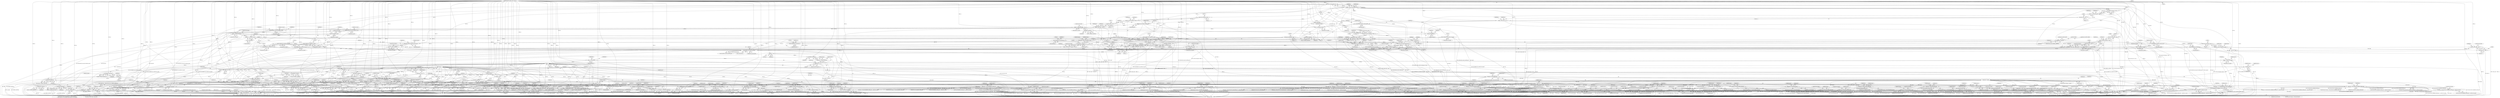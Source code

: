 digraph "0_tcpdump_4601c685e7fd19c3724d5e499c69b8d3ec49933e@API" {
"1001929" [label="(Call,bp += sizeof(struct in6_addr))"];
"1001924" [label="(Call,addrtostr6(bp, nla_buf, sizeof(nla_buf)))"];
"1001854" [label="(Call,bp += 2+2)"];
"1001852" [label="(Call,EXTRACT_16BITS(bp))"];
"1001847" [label="(Call,bp += 4)"];
"1001845" [label="(Call,EXTRACT_32BITS(bp))"];
"1001840" [label="(Call,bp += 2)"];
"1001024" [label="(Call,bp++)"];
"1001019" [label="(Call,bp++)"];
"1001961" [label="(Call,bp += opt_len)"];
"1001055" [label="(Call,opt_len - 2)"];
"1001041" [label="(Call,opts_len < opt_len)"];
"1000995" [label="(Call,opts_len < PGM_MIN_OPT_LEN)"];
"1001630" [label="(Call,opts_len -= PGM_OPT_FIN_LEN)"];
"1001610" [label="(Call,opt_len != PGM_OPT_FIN_LEN)"];
"1001604" [label="(Call,opts_len -= PGM_OPT_SYN_LEN)"];
"1001584" [label="(Call,opt_len != PGM_OPT_SYN_LEN)"];
"1001933" [label="(Call,opts_len -= PGM_OPT_PGMCC_FEEDBACK_FIXED_LEN + sizeof(struct in6_addr))"];
"1001827" [label="(Call,opt_len < PGM_OPT_PGMCC_FEEDBACK_FIXED_LEN)"];
"1001315" [label="(Call,opts_len -= PGM_OPT_NAK_BO_RNG_LEN)"];
"1001277" [label="(Call,opt_len != PGM_OPT_NAK_BO_RNG_LEN)"];
"1001381" [label="(Call,opts_len -= PGM_OPT_REDIRECT_FIXED_LEN + sizeof(struct in_addr))"];
"1001321" [label="(Call,opt_len < PGM_OPT_REDIRECT_FIXED_LEN)"];
"1001564" [label="(Call,opts_len -= PGM_OPT_NBR_UNREACH_LEN)"];
"1001544" [label="(Call,opt_len != PGM_OPT_NBR_UNREACH_LEN)"];
"1001538" [label="(Call,opts_len -= PGM_OPT_CURR_TGSIZE_LEN)"];
"1001509" [label="(Call,opt_len != PGM_OPT_CURR_TGSIZE_LEN)"];
"1001420" [label="(Call,opts_len -= PGM_OPT_REDIRECT_FIXED_LEN + sizeof(struct in6_addr))"];
"1001767" [label="(Call,opts_len -= PGM_OPT_PGMCC_DATA_FIXED_LEN + sizeof(struct in_addr))"];
"1001700" [label="(Call,opt_len < PGM_OPT_PGMCC_DATA_FIXED_LEN)"];
"1001806" [label="(Call,opts_len -= PGM_OPT_PGMCC_DATA_FIXED_LEN + sizeof(struct in6_addr))"];
"1001578" [label="(Call,opts_len -= opt_len)"];
"1001147" [label="(Call,opts_len -= PGM_OPT_FRAGMENT_LEN)"];
"1001100" [label="(Call,opt_len != PGM_OPT_FRAGMENT_LEN)"];
"1001271" [label="(Call,opts_len -= PGM_OPT_NAK_BO_IVL_LEN)"];
"1001233" [label="(Call,opt_len != PGM_OPT_NAK_BO_IVL_LEN)"];
"1001694" [label="(Call,opts_len -= PGM_OPT_CRQST_LEN)"];
"1001674" [label="(Call,opt_len != PGM_OPT_CRQST_LEN)"];
"1001503" [label="(Call,opts_len -= PGM_OPT_PARITY_GRP_LEN)"];
"1001474" [label="(Call,opt_len != PGM_OPT_PARITY_GRP_LEN)"];
"1000988" [label="(Call,opts_len -= 4)"];
"1000967" [label="(Call,opts_len < 4)"];
"1000962" [label="(Call,opts_len = EXTRACT_16BITS(bp))"];
"1000964" [label="(Call,EXTRACT_16BITS(bp))"];
"1000948" [label="(Call,bp++)"];
"1000927" [label="(Call,bp++)"];
"1000662" [label="(Call,bp = (const u_char *) (odata + 1))"];
"1000664" [label="(Call,(const u_char *) (odata + 1))"];
"1000636" [label="(Call,odata = (const struct pgm_data *)(pgm + 1))"];
"1000638" [label="(Call,(const struct pgm_data *)(pgm + 1))"];
"1000126" [label="(Call,pgm = (const struct pgm_header *)bp)"];
"1000128" [label="(Call,(const struct pgm_header *)bp)"];
"1000108" [label="(MethodParameterIn,register const u_char *bp)"];
"1000561" [label="(Call,bp += sizeof(struct in6_addr))"];
"1000556" [label="(Call,addrtostr6(bp, nla_buf, sizeof(nla_buf)))"];
"1000520" [label="(Call,bp = (const u_char *) (polr + 1))"];
"1000522" [label="(Call,(const u_char *) (polr + 1))"];
"1000510" [label="(Call,polr = (const struct pgm_polr *)(pgm + 1))"];
"1000512" [label="(Call,(const struct pgm_polr *)(pgm + 1))"];
"1000545" [label="(Call,bp += sizeof(struct in_addr))"];
"1000540" [label="(Call,addrtostr(bp, nla_buf, sizeof(nla_buf)))"];
"1000496" [label="(Call,bp = (const u_char *) (poll_msg + 1))"];
"1000498" [label="(Call,(const u_char *) (poll_msg + 1))"];
"1000470" [label="(Call,poll_msg = (const struct pgm_poll *)(pgm + 1))"];
"1000472" [label="(Call,(const struct pgm_poll *)(pgm + 1))"];
"1000765" [label="(Call,bp += sizeof(struct in6_addr))"];
"1000760" [label="(Call,addrtostr6(bp, source_buf, sizeof(source_buf)))"];
"1000724" [label="(Call,bp = (const u_char *) (nak + 1))"];
"1000726" [label="(Call,(const u_char *) (nak + 1))"];
"1000714" [label="(Call,nak = (const struct pgm_nak *)(pgm + 1))"];
"1000716" [label="(Call,(const struct pgm_nak *)(pgm + 1))"];
"1000604" [label="(Call,bp += sizeof(uint32_t))"];
"1000602" [label="(Call,EXTRACT_32BITS(bp))"];
"1000591" [label="(Call,bp += sizeof(uint32_t))"];
"1000589" [label="(Call,EXTRACT_32BITS(bp))"];
"1000578" [label="(Call,bp += sizeof(uint32_t))"];
"1000576" [label="(Call,EXTRACT_32BITS(bp))"];
"1000434" [label="(Call,bp += sizeof(struct in6_addr))"];
"1000429" [label="(Call,addrtostr6(bp, nla_buf, sizeof(nla_buf)))"];
"1000393" [label="(Call,bp = (const u_char *) (spm + 1))"];
"1000395" [label="(Call,(const u_char *) (spm + 1))"];
"1000383" [label="(Call,spm = (const struct pgm_spm *)(pgm + 1))"];
"1000385" [label="(Call,(const struct pgm_spm *)(pgm + 1))"];
"1000418" [label="(Call,bp += sizeof(struct in_addr))"];
"1000413" [label="(Call,addrtostr(bp, nla_buf, sizeof(nla_buf)))"];
"1000699" [label="(Call,bp = (const u_char *) (rdata + 1))"];
"1000701" [label="(Call,(const u_char *) (rdata + 1))"];
"1000673" [label="(Call,rdata = (const struct pgm_data *)(pgm + 1))"];
"1000675" [label="(Call,(const struct pgm_data *)(pgm + 1))"];
"1000749" [label="(Call,bp += sizeof(struct in_addr))"];
"1000744" [label="(Call,addrtostr(bp, source_buf, sizeof(source_buf)))"];
"1000794" [label="(Call,bp += sizeof(struct in_addr))"];
"1000789" [label="(Call,addrtostr(bp, group_buf, sizeof(group_buf)))"];
"1000780" [label="(Call,EXTRACT_16BITS(bp))"];
"1000773" [label="(Call,bp += (2 * sizeof(uint16_t)))"];
"1000775" [label="(Call,2 * sizeof(uint16_t))"];
"1000881" [label="(Call,bp = (const u_char *) (ack + 1))"];
"1000883" [label="(Call,(const u_char *) (ack + 1))"];
"1000861" [label="(Call,ack = (const struct pgm_ack *)(pgm + 1))"];
"1000863" [label="(Call,(const struct pgm_ack *)(pgm + 1))"];
"1000810" [label="(Call,bp += sizeof(struct in6_addr))"];
"1000805" [label="(Call,addrtostr6(bp, group_buf, sizeof(group_buf)))"];
"1001964" [label="(Call,opts_len -= opt_len)"];
"1001894" [label="(Call,opts_len -= PGM_OPT_PGMCC_FEEDBACK_FIXED_LEN + sizeof(struct in_addr))"];
"1001668" [label="(Call,opts_len -= opt_len)"];
"1001227" [label="(Call,opts_len -= PGM_OPT_JOIN_LEN)"];
"1001198" [label="(Call,opt_len != PGM_OPT_JOIN_LEN)"];
"1001468" [label="(Call,opts_len -= PGM_OPT_PARITY_PRM_LEN)"];
"1001439" [label="(Call,opt_len != PGM_OPT_PARITY_PRM_LEN)"];
"1001192" [label="(Call,opts_len -= 4)"];
"1001094" [label="(Call,opts_len -= PGM_OPT_LENGTH_LEN)"];
"1001071" [label="(Call,opt_len != PGM_OPT_LENGTH_LEN)"];
"1001656" [label="(Call,opts_len -= PGM_OPT_RST_LEN)"];
"1001636" [label="(Call,opt_len != PGM_OPT_RST_LEN)"];
"1001027" [label="(Call,opt_len < PGM_MIN_OPT_LEN)"];
"1001021" [label="(Call,opt_len = *bp++)"];
"1000914" [label="(Call,ND_TTEST2(*bp, PGM_MIN_OPT_LEN))"];
"1000784" [label="(Call,ND_TCHECK2(*bp, sizeof(struct in_addr)))"];
"1000739" [label="(Call,ND_TCHECK2(*bp, sizeof(struct in_addr)))"];
"1000755" [label="(Call,ND_TCHECK2(*bp, sizeof(struct in6_addr)))"];
"1000408" [label="(Call,ND_TCHECK2(*bp, sizeof(struct in_addr)))"];
"1000424" [label="(Call,ND_TCHECK2(*bp, sizeof(struct in6_addr)))"];
"1000800" [label="(Call,ND_TCHECK2(*bp, sizeof(struct in6_addr)))"];
"1000535" [label="(Call,ND_TCHECK2(*bp, sizeof(struct in_addr)))"];
"1000595" [label="(Call,ND_TCHECK2(*bp, sizeof(uint32_t)))"];
"1000582" [label="(Call,ND_TCHECK2(*bp, sizeof(uint32_t)))"];
"1000569" [label="(Call,ND_TCHECK2(*bp, sizeof(uint32_t)))"];
"1000551" [label="(Call,ND_TCHECK2(*bp, sizeof(struct in6_addr)))"];
"1001557" [label="(Call,bp += 2)"];
"1001459" [label="(Call,bp += 4)"];
"1001457" [label="(Call,EXTRACT_32BITS(bp))"];
"1001452" [label="(Call,bp += 2)"];
"1001687" [label="(Call,bp += 2)"];
"1001529" [label="(Call,bp += 4)"];
"1001527" [label="(Call,EXTRACT_32BITS(bp))"];
"1001522" [label="(Call,bp += 2)"];
"1001929" [label="(Call,bp += sizeof(struct in6_addr))"];
"1001763" [label="(Call,bp += sizeof(struct in_addr))"];
"1001758" [label="(Call,addrtostr(bp, nla_buf, sizeof(nla_buf)))"];
"1001727" [label="(Call,bp += 2+2)"];
"1001725" [label="(Call,EXTRACT_16BITS(bp))"];
"1001720" [label="(Call,bp += 4)"];
"1001718" [label="(Call,EXTRACT_32BITS(bp))"];
"1001713" [label="(Call,bp += 2)"];
"1001649" [label="(Call,bp += 2)"];
"1001597" [label="(Call,bp += 2)"];
"1001665" [label="(Call,bp += opt_len)"];
"1001802" [label="(Call,bp += sizeof(struct in6_addr))"];
"1001797" [label="(Call,addrtostr6(bp, nla_buf, sizeof(nla_buf)))"];
"1001890" [label="(Call,bp += sizeof(struct in_addr))"];
"1001885" [label="(Call,addrtostr(bp, nla_buf, sizeof(nla_buf)))"];
"1001218" [label="(Call,bp += 4)"];
"1001216" [label="(Call,EXTRACT_32BITS(bp))"];
"1001211" [label="(Call,bp += 2)"];
"1001152" [label="(Call,bp += 2)"];
"1001091" [label="(Call,bp += 2)"];
"1001089" [label="(Call,EXTRACT_16BITS(bp))"];
"1001304" [label="(Call,bp += 4)"];
"1001302" [label="(Call,EXTRACT_32BITS(bp))"];
"1001297" [label="(Call,bp += 4)"];
"1001295" [label="(Call,EXTRACT_32BITS(bp))"];
"1001290" [label="(Call,bp += 2)"];
"1001186" [label="(Call,bp += 4)"];
"1001184" [label="(Call,EXTRACT_32BITS(bp))"];
"1001134" [label="(Call,bp += 4)"];
"1001132" [label="(Call,EXTRACT_32BITS(bp))"];
"1001127" [label="(Call,bp += 4)"];
"1001125" [label="(Call,EXTRACT_32BITS(bp))"];
"1001120" [label="(Call,bp += 4)"];
"1001118" [label="(Call,EXTRACT_32BITS(bp))"];
"1001113" [label="(Call,bp += 2)"];
"1001416" [label="(Call,bp += sizeof(struct in6_addr))"];
"1001411" [label="(Call,addrtostr6(bp, nla_buf, sizeof(nla_buf)))"];
"1001341" [label="(Call,bp += 2+2)"];
"1001339" [label="(Call,EXTRACT_16BITS(bp))"];
"1001334" [label="(Call,bp += 2)"];
"1000978" [label="(Call,bp += sizeof(uint16_t))"];
"1001494" [label="(Call,bp += 4)"];
"1001492" [label="(Call,EXTRACT_32BITS(bp))"];
"1001487" [label="(Call,bp += 2)"];
"1001575" [label="(Call,bp += opt_len)"];
"1001623" [label="(Call,bp += 2)"];
"1001377" [label="(Call,bp += sizeof(struct in_addr))"];
"1001372" [label="(Call,addrtostr(bp, nla_buf, sizeof(nla_buf)))"];
"1001260" [label="(Call,bp += 4)"];
"1001258" [label="(Call,EXTRACT_32BITS(bp))"];
"1001253" [label="(Call,bp += 4)"];
"1001251" [label="(Call,EXTRACT_32BITS(bp))"];
"1001246" [label="(Call,bp += 2)"];
"1001997" [label="(Call,zmtp1_print_datagram(ndo, bp, EXTRACT_16BITS(&pgm->pgm_length)))"];
"1001116" [label="(Call,seq = EXTRACT_32BITS(bp))"];
"1001123" [label="(Call,offset = EXTRACT_32BITS(bp))"];
"1001130" [label="(Call,len = EXTRACT_32BITS(bp))"];
"1001214" [label="(Call,seq = EXTRACT_32BITS(bp))"];
"1001249" [label="(Call,offset = EXTRACT_32BITS(bp))"];
"1001256" [label="(Call,seq = EXTRACT_32BITS(bp))"];
"1001293" [label="(Call,offset = EXTRACT_32BITS(bp))"];
"1001300" [label="(Call,seq = EXTRACT_32BITS(bp))"];
"1001337" [label="(Call,nla_afnum = EXTRACT_16BITS(bp))"];
"1001455" [label="(Call,len = EXTRACT_32BITS(bp))"];
"1001490" [label="(Call,seq = EXTRACT_32BITS(bp))"];
"1001525" [label="(Call,len = EXTRACT_32BITS(bp))"];
"1001716" [label="(Call,offset = EXTRACT_32BITS(bp))"];
"1001723" [label="(Call,nla_afnum = EXTRACT_16BITS(bp))"];
"1001843" [label="(Call,offset = EXTRACT_32BITS(bp))"];
"1001850" [label="(Call,nla_afnum = EXTRACT_16BITS(bp))"];
"1000965" [label="(Identifier,bp)"];
"1001057" [label="(Literal,2)"];
"1001579" [label="(Identifier,opts_len)"];
"1001133" [label="(Identifier,bp)"];
"1000861" [label="(Call,ack = (const struct pgm_ack *)(pgm + 1))"];
"1000994" [label="(ControlStructure,if (opts_len < PGM_MIN_OPT_LEN))"];
"1000808" [label="(Call,sizeof(group_buf))"];
"1001334" [label="(Call,bp += 2)"];
"1000127" [label="(Identifier,pgm)"];
"1001200" [label="(Identifier,PGM_OPT_JOIN_LEN)"];
"1000777" [label="(Call,sizeof(uint16_t))"];
"1000718" [label="(Call,pgm + 1)"];
"1001453" [label="(Identifier,bp)"];
"1001714" [label="(Identifier,bp)"];
"1001905" [label="(Call,PGM_OPT_PGMCC_FEEDBACK_FIXED_LEN + sizeof(struct in6_addr))"];
"1001886" [label="(Identifier,bp)"];
"1001611" [label="(Identifier,opt_len)"];
"1000949" [label="(Identifier,bp)"];
"1000715" [label="(Identifier,nak)"];
"1001233" [label="(Call,opt_len != PGM_OPT_NAK_BO_IVL_LEN)"];
"1000409" [label="(Call,*bp)"];
"1001155" [label="(Call,opt_len -= 4)"];
"1001150" [label="(ControlStructure,break;)"];
"1001077" [label="(Identifier,ndo)"];
"1001327" [label="(Identifier,ndo)"];
"1001255" [label="(Literal,4)"];
"1001273" [label="(Identifier,PGM_OPT_NAK_BO_IVL_LEN)"];
"1001895" [label="(Identifier,opts_len)"];
"1001021" [label="(Call,opt_len = *bp++)"];
"1001338" [label="(Identifier,nla_afnum)"];
"1000470" [label="(Call,poll_msg = (const struct pgm_poll *)(pgm + 1))"];
"1001084" [label="(Call,ND_PRINT((ndo, \" OPTS LEN (extra?) %d\", EXTRACT_16BITS(bp))))"];
"1001118" [label="(Call,EXTRACT_32BITS(bp))"];
"1001336" [label="(Literal,2)"];
"1000604" [label="(Call,bp += sizeof(uint32_t))"];
"1000781" [label="(Identifier,bp)"];
"1001804" [label="(Call,sizeof(struct in6_addr))"];
"1002000" [label="(Call,EXTRACT_16BITS(&pgm->pgm_length))"];
"1000962" [label="(Call,opts_len = EXTRACT_16BITS(bp))"];
"1001070" [label="(ControlStructure,if (opt_len != PGM_OPT_LENGTH_LEN))"];
"1000699" [label="(Call,bp = (const u_char *) (rdata + 1))"];
"1000547" [label="(Call,sizeof(struct in_addr))"];
"1001068" [label="(Block,)"];
"1001413" [label="(Identifier,nla_buf)"];
"1000744" [label="(Call,addrtostr(bp, source_buf, sizeof(source_buf)))"];
"1000995" [label="(Call,opts_len < PGM_MIN_OPT_LEN)"];
"1000669" [label="(ControlStructure,break;)"];
"1001541" [label="(ControlStructure,break;)"];
"1001247" [label="(Identifier,bp)"];
"1001733" [label="(Identifier,nla_afnum)"];
"1000503" [label="(ControlStructure,break;)"];
"1001903" [label="(Call,opt_len != PGM_OPT_PGMCC_FEEDBACK_FIXED_LEN + sizeof(struct in6_addr))"];
"1001047" [label="(Identifier,ndo)"];
"1001675" [label="(Identifier,opt_len)"];
"1000815" [label="(JumpTarget,default:)"];
"1001461" [label="(Literal,4)"];
"1001864" [label="(Call,opt_len != PGM_OPT_PGMCC_FEEDBACK_FIXED_LEN + sizeof(struct in_addr))"];
"1001528" [label="(Identifier,bp)"];
"1000811" [label="(Identifier,bp)"];
"1000588" [label="(Identifier,rnd)"];
"1000424" [label="(Call,ND_TCHECK2(*bp, sizeof(struct in6_addr)))"];
"1001188" [label="(Literal,4)"];
"1001765" [label="(Call,sizeof(struct in_addr))"];
"1001235" [label="(Identifier,PGM_OPT_NAK_BO_IVL_LEN)"];
"1001348" [label="(Block,)"];
"1001718" [label="(Call,EXTRACT_32BITS(bp))"];
"1001132" [label="(Call,EXTRACT_32BITS(bp))"];
"1001845" [label="(Call,EXTRACT_32BITS(bp))"];
"1001147" [label="(Call,opts_len -= PGM_OPT_FRAGMENT_LEN)"];
"1000395" [label="(Call,(const u_char *) (spm + 1))"];
"1001123" [label="(Call,offset = EXTRACT_32BITS(bp))"];
"1001667" [label="(Identifier,opt_len)"];
"1001885" [label="(Call,addrtostr(bp, nla_buf, sizeof(nla_buf)))"];
"1000577" [label="(Identifier,bp)"];
"1000543" [label="(Call,sizeof(nla_buf))"];
"1001650" [label="(Identifier,bp)"];
"1000387" [label="(Call,pgm + 1)"];
"1001827" [label="(Call,opt_len < PGM_OPT_PGMCC_FEEDBACK_FIXED_LEN)"];
"1000810" [label="(Call,bp += sizeof(struct in6_addr))"];
"1001842" [label="(Literal,2)"];
"1001658" [label="(Identifier,PGM_OPT_RST_LEN)"];
"1000434" [label="(Call,bp += sizeof(struct in6_addr))"];
"1001544" [label="(Call,opt_len != PGM_OPT_NBR_UNREACH_LEN)"];
"1001564" [label="(Call,opts_len -= PGM_OPT_NBR_UNREACH_LEN)"];
"1000299" [label="(Call,tcpport_string(ndo, dport))"];
"1000773" [label="(Call,bp += (2 * sizeof(uint16_t)))"];
"1000497" [label="(Identifier,bp)"];
"1000565" [label="(ControlStructure,break;)"];
"1000774" [label="(Identifier,bp)"];
"1000700" [label="(Identifier,bp)"];
"1000758" [label="(Call,sizeof(struct in6_addr))"];
"1000993" [label="(Block,)"];
"1001840" [label="(Call,bp += 2)"];
"1000557" [label="(Identifier,bp)"];
"1001503" [label="(Call,opts_len -= PGM_OPT_PARITY_GRP_LEN)"];
"1000980" [label="(Call,sizeof(uint16_t))"];
"1000589" [label="(Call,EXTRACT_32BITS(bp))"];
"1001900" [label="(ControlStructure,break;)"];
"1001760" [label="(Identifier,nla_buf)"];
"1000762" [label="(Identifier,source_buf)"];
"1001590" [label="(Identifier,ndo)"];
"1000596" [label="(Call,*bp)"];
"1001115" [label="(Literal,2)"];
"1001721" [label="(Identifier,bp)"];
"1001633" [label="(ControlStructure,break;)"];
"1000590" [label="(Identifier,bp)"];
"1001301" [label="(Identifier,seq)"];
"1001335" [label="(Identifier,bp)"];
"1001008" [label="(Identifier,bp)"];
"1000674" [label="(Identifier,rdata)"];
"1001458" [label="(Identifier,bp)"];
"1000558" [label="(Identifier,nla_buf)"];
"1001607" [label="(ControlStructure,break;)"];
"1001559" [label="(Literal,2)"];
"1001276" [label="(ControlStructure,if (opt_len != PGM_OPT_NAK_BO_RNG_LEN))"];
"1001322" [label="(Identifier,opt_len)"];
"1001562" [label="(Identifier,ndo)"];
"1000533" [label="(Block,)"];
"1001657" [label="(Identifier,opts_len)"];
"1001597" [label="(Call,bp += 2)"];
"1000597" [label="(Identifier,bp)"];
"1001163" [label="(Identifier,opt_len)"];
"1000756" [label="(Call,*bp)"];
"1001723" [label="(Call,nla_afnum = EXTRACT_16BITS(bp))"];
"1001930" [label="(Identifier,bp)"];
"1001624" [label="(Identifier,bp)"];
"1001116" [label="(Call,seq = EXTRACT_32BITS(bp))"];
"1000414" [label="(Identifier,bp)"];
"1001381" [label="(Call,opts_len -= PGM_OPT_REDIRECT_FIXED_LEN + sizeof(struct in_addr))"];
"1001534" [label="(Identifier,ndo)"];
"1001729" [label="(Call,2+2)"];
"1001610" [label="(Call,opt_len != PGM_OPT_FIN_LEN)"];
"1000913" [label="(Call,!ND_TTEST2(*bp, PGM_MIN_OPT_LEN))"];
"1001029" [label="(Identifier,PGM_MIN_OPT_LEN)"];
"1001418" [label="(Call,sizeof(struct in6_addr))"];
"1001628" [label="(Identifier,ndo)"];
"1001230" [label="(ControlStructure,break;)"];
"1001844" [label="(Identifier,offset)"];
"1000584" [label="(Identifier,bp)"];
"1001674" [label="(Call,opt_len != PGM_OPT_CRQST_LEN)"];
"1001676" [label="(Identifier,PGM_OPT_CRQST_LEN)"];
"1000735" [label="(Identifier,nak)"];
"1001187" [label="(Identifier,bp)"];
"1001129" [label="(Literal,4)"];
"1001807" [label="(Identifier,opts_len)"];
"1001802" [label="(Call,bp += sizeof(struct in6_addr))"];
"1000638" [label="(Call,(const struct pgm_data *)(pgm + 1))"];
"1000592" [label="(Identifier,bp)"];
"1000671" [label="(Block,)"];
"1000538" [label="(Call,sizeof(struct in_addr))"];
"1000556" [label="(Call,addrtostr6(bp, nla_buf, sizeof(nla_buf)))"];
"1001198" [label="(Call,opt_len != PGM_OPT_JOIN_LEN)"];
"1000791" [label="(Identifier,group_buf)"];
"1001511" [label="(Identifier,PGM_OPT_CURR_TGSIZE_LEN)"];
"1000706" [label="(ControlStructure,break;)"];
"1000578" [label="(Call,bp += sizeof(uint32_t))"];
"1001411" [label="(Call,addrtostr6(bp, nla_buf, sizeof(nla_buf)))"];
"1001459" [label="(Call,bp += 4)"];
"1000585" [label="(Call,sizeof(uint32_t))"];
"1001120" [label="(Call,bp += 4)"];
"1001073" [label="(Identifier,PGM_OPT_LENGTH_LEN)"];
"1000554" [label="(Call,sizeof(struct in6_addr))"];
"1001636" [label="(Call,opt_len != PGM_OPT_RST_LEN)"];
"1001515" [label="(Identifier,ndo)"];
"1001855" [label="(Identifier,bp)"];
"1001217" [label="(Identifier,bp)"];
"1001488" [label="(Identifier,bp)"];
"1000746" [label="(Identifier,source_buf)"];
"1000751" [label="(Call,sizeof(struct in_addr))"];
"1001194" [label="(Literal,4)"];
"1001625" [label="(Literal,2)"];
"1001846" [label="(Identifier,bp)"];
"1001724" [label="(Identifier,nla_afnum)"];
"1001086" [label="(Identifier,ndo)"];
"1000782" [label="(Block,)"];
"1001506" [label="(ControlStructure,break;)"];
"1000575" [label="(Identifier,ivl)"];
"1000406" [label="(Block,)"];
"1001638" [label="(Identifier,PGM_OPT_RST_LEN)"];
"1001152" [label="(Call,bp += 2)"];
"1001024" [label="(Call,bp++)"];
"1001228" [label="(Identifier,opts_len)"];
"1001278" [label="(Identifier,opt_len)"];
"1000602" [label="(Call,EXTRACT_32BITS(bp))"];
"1001258" [label="(Call,EXTRACT_32BITS(bp))"];
"1001565" [label="(Identifier,opts_len)"];
"1000947" [label="(Call,*bp++)"];
"1001130" [label="(Call,len = EXTRACT_32BITS(bp))"];
"1001164" [label="(Block,)"];
"1000753" [label="(ControlStructure,break;)"];
"1000425" [label="(Call,*bp)"];
"1000393" [label="(Call,bp = (const u_char *) (spm + 1))"];
"1001383" [label="(Call,PGM_OPT_REDIRECT_FIXED_LEN + sizeof(struct in_addr))"];
"1001139" [label="(Identifier,ndo)"];
"1001277" [label="(Call,opt_len != PGM_OPT_NAK_BO_RNG_LEN)"];
"1000436" [label="(Call,sizeof(struct in6_addr))"];
"1001998" [label="(Identifier,ndo)"];
"1001218" [label="(Call,bp += 4)"];
"1001227" [label="(Call,opts_len -= PGM_OPT_JOIN_LEN)"];
"1000471" [label="(Identifier,poll_msg)"];
"1001193" [label="(Identifier,opts_len)"];
"1001471" [label="(ControlStructure,break;)"];
"1000524" [label="(Call,polr + 1)"];
"1001441" [label="(Identifier,PGM_OPT_PARITY_PRM_LEN)"];
"1000888" [label="(ControlStructure,break;)"];
"1001101" [label="(Identifier,opt_len)"];
"1001440" [label="(Identifier,opt_len)"];
"1001211" [label="(Call,bp += 2)"];
"1000583" [label="(Call,*bp)"];
"1001232" [label="(ControlStructure,if (opt_len != PGM_OPT_NAK_BO_IVL_LEN))"];
"1000126" [label="(Call,pgm = (const struct pgm_header *)bp)"];
"1001854" [label="(Call,bp += 2+2)"];
"1001806" [label="(Call,opts_len -= PGM_OPT_PGMCC_DATA_FIXED_LEN + sizeof(struct in6_addr))"];
"1001052" [label="(Call,ND_TTEST2(*bp, opt_len - 2))"];
"1001026" [label="(ControlStructure,if (opt_len < PGM_MIN_OPT_LEN))"];
"1001538" [label="(Call,opts_len -= PGM_OPT_CURR_TGSIZE_LEN)"];
"1001961" [label="(Call,bp += opt_len)"];
"1000968" [label="(Identifier,opts_len)"];
"1001117" [label="(Identifier,seq)"];
"1001529" [label="(Call,bp += 4)"];
"1000767" [label="(Call,sizeof(struct in6_addr))"];
"1000498" [label="(Call,(const u_char *) (poll_msg + 1))"];
"1000422" [label="(ControlStructure,break;)"];
"1001279" [label="(Identifier,PGM_OPT_NAK_BO_RNG_LEN)"];
"1000766" [label="(Identifier,bp)"];
"1000570" [label="(Call,*bp)"];
"1000761" [label="(Identifier,bp)"];
"1001609" [label="(ControlStructure,if (opt_len != PGM_OPT_FIN_LEN))"];
"1000511" [label="(Identifier,polr)"];
"1000572" [label="(Call,sizeof(uint32_t))"];
"1000429" [label="(Call,addrtostr6(bp, nla_buf, sizeof(nla_buf)))"];
"1001421" [label="(Identifier,opts_len)"];
"1000789" [label="(Call,addrtostr(bp, group_buf, sizeof(group_buf)))"];
"1001253" [label="(Call,bp += 4)"];
"1001670" [label="(Identifier,opt_len)"];
"1001412" [label="(Identifier,bp)"];
"1000978" [label="(Call,bp += sizeof(uint16_t))"];
"1001192" [label="(Call,opts_len -= 4)"];
"1001887" [label="(Identifier,nla_buf)"];
"1001713" [label="(Call,bp += 2)"];
"1001687" [label="(Call,bp += 2)"];
"1001106" [label="(Identifier,ndo)"];
"1001828" [label="(Identifier,opt_len)"];
"1001979" [label="(ControlStructure,if (ndo->ndo_packettype == PT_PGM_ZMTP1 &&\n\t    (pgm->pgm_type == PGM_ODATA || pgm->pgm_type == PGM_RDATA)))"];
"1001962" [label="(Identifier,bp)"];
"1001892" [label="(Call,sizeof(struct in_addr))"];
"1001248" [label="(Literal,2)"];
"1001496" [label="(Literal,4)"];
"1001575" [label="(Call,bp += opt_len)"];
"1000574" [label="(Call,ivl = EXTRACT_32BITS(bp))"];
"1000747" [label="(Call,sizeof(source_buf))"];
"1001695" [label="(Identifier,opts_len)"];
"1001377" [label="(Call,bp += sizeof(struct in_addr))"];
"1001606" [label="(Identifier,PGM_OPT_SYN_LEN)"];
"1001632" [label="(Identifier,PGM_OPT_FIN_LEN)"];
"1001739" [label="(Call,PGM_OPT_PGMCC_DATA_FIXED_LEN + sizeof(struct in_addr))"];
"1000111" [label="(Block,)"];
"1001701" [label="(Identifier,opt_len)"];
"1000703" [label="(Call,rdata + 1)"];
"1000801" [label="(Call,*bp)"];
"1001272" [label="(Identifier,opts_len)"];
"1001042" [label="(Identifier,opts_len)"];
"1001489" [label="(Literal,2)"];
"1001220" [label="(Literal,4)"];
"1000870" [label="(Identifier,ack)"];
"1001490" [label="(Call,seq = EXTRACT_32BITS(bp))"];
"1001414" [label="(Call,sizeof(nla_buf))"];
"1001925" [label="(Identifier,bp)"];
"1001445" [label="(Identifier,ndo)"];
"1001054" [label="(Identifier,bp)"];
"1001967" [label="(ControlStructure,break;)"];
"1001100" [label="(Call,opt_len != PGM_OPT_FRAGMENT_LEN)"];
"1000522" [label="(Call,(const u_char *) (polr + 1))"];
"1001833" [label="(Identifier,ndo)"];
"1000725" [label="(Identifier,bp)"];
"1001623" [label="(Call,bp += 2)"];
"1000750" [label="(Identifier,bp)"];
"1000794" [label="(Call,bp += sizeof(struct in_addr))"];
"1000435" [label="(Identifier,bp)"];
"1001651" [label="(Literal,2)"];
"1001323" [label="(Identifier,PGM_OPT_REDIRECT_FIXED_LEN)"];
"1001317" [label="(Identifier,PGM_OPT_NAK_BO_RNG_LEN)"];
"1001773" [label="(ControlStructure,break;)"];
"1000432" [label="(Call,sizeof(nla_buf))"];
"1001006" [label="(Call,ND_TTEST2(*bp, 2))"];
"1000862" [label="(Identifier,ack)"];
"1001040" [label="(ControlStructure,if (opts_len < opt_len))"];
"1000385" [label="(Call,(const struct pgm_spm *)(pgm + 1))"];
"1001097" [label="(ControlStructure,break;)"];
"1001019" [label="(Call,bp++)"];
"1000521" [label="(Identifier,bp)"];
"1000540" [label="(Call,addrtostr(bp, nla_buf, sizeof(nla_buf)))"];
"1001642" [label="(Identifier,ndo)"];
"1000807" [label="(Identifier,group_buf)"];
"1001315" [label="(Call,opts_len -= PGM_OPT_NAK_BO_RNG_LEN)"];
"1001509" [label="(Call,opt_len != PGM_OPT_CURR_TGSIZE_LEN)"];
"1000760" [label="(Call,addrtostr6(bp, source_buf, sizeof(source_buf)))"];
"1000427" [label="(Call,sizeof(struct in6_addr))"];
"1001888" [label="(Call,sizeof(nla_buf))"];
"1001156" [label="(Identifier,opt_len)"];
"1000710" [label="(Block,)"];
"1001847" [label="(Call,bp += 4)"];
"1000250" [label="(Call,tcpport_string(ndo, dport))"];
"1000682" [label="(Identifier,rdata)"];
"1001586" [label="(Identifier,PGM_OPT_SYN_LEN)"];
"1000723" [label="(Identifier,nak)"];
"1001124" [label="(Identifier,offset)"];
"1001894" [label="(Call,opts_len -= PGM_OPT_PGMCC_FEEDBACK_FIXED_LEN + sizeof(struct in_addr))"];
"1001460" [label="(Identifier,bp)"];
"1001778" [label="(Call,PGM_OPT_PGMCC_DATA_FIXED_LEN + sizeof(struct in6_addr))"];
"1001303" [label="(Identifier,bp)"];
"1001853" [label="(Identifier,bp)"];
"1001223" [label="(Identifier,ndo)"];
"1001090" [label="(Identifier,bp)"];
"1000675" [label="(Call,(const struct pgm_data *)(pgm + 1))"];
"1000726" [label="(Call,(const u_char *) (nak + 1))"];
"1001567" [label="(ControlStructure,break;)"];
"1000569" [label="(Call,ND_TCHECK2(*bp, sizeof(uint32_t)))"];
"1001927" [label="(Call,sizeof(nla_buf))"];
"1001204" [label="(Identifier,ndo)"];
"1000790" [label="(Identifier,bp)"];
"1001726" [label="(Identifier,bp)"];
"1000431" [label="(Identifier,nla_buf)"];
"1000381" [label="(Block,)"];
"1000394" [label="(Identifier,bp)"];
"1001262" [label="(Literal,4)"];
"1001583" [label="(ControlStructure,if (opt_len != PGM_OPT_SYN_LEN))"];
"1001688" [label="(Identifier,bp)"];
"1000587" [label="(Call,rnd = EXTRACT_32BITS(bp))"];
"1001768" [label="(Identifier,opts_len)"];
"1000514" [label="(Call,pgm + 1)"];
"1001199" [label="(Identifier,opt_len)"];
"1001300" [label="(Call,seq = EXTRACT_32BITS(bp))"];
"1001963" [label="(Identifier,opt_len)"];
"1000606" [label="(Call,sizeof(uint32_t))"];
"1001866" [label="(Call,PGM_OPT_PGMCC_FEEDBACK_FIXED_LEN + sizeof(struct in_addr))"];
"1000803" [label="(Call,sizeof(struct in6_addr))"];
"1001759" [label="(Identifier,bp)"];
"1000601" [label="(Identifier,mask)"];
"1001799" [label="(Identifier,nla_buf)"];
"1000552" [label="(Call,*bp)"];
"1001468" [label="(Call,opts_len -= PGM_OPT_PARITY_PRM_LEN)"];
"1001696" [label="(Identifier,PGM_OPT_CRQST_LEN)"];
"1000264" [label="(Call,tcpport_string(ndo, dport))"];
"1001546" [label="(Identifier,PGM_OPT_NBR_UNREACH_LEN)"];
"1001055" [label="(Call,opt_len - 2)"];
"1001093" [label="(Literal,2)"];
"1001473" [label="(ControlStructure,if (opt_len != PGM_OPT_PARITY_GRP_LEN))"];
"1001715" [label="(Literal,2)"];
"1001797" [label="(Call,addrtostr6(bp, nla_buf, sizeof(nla_buf)))"];
"1000964" [label="(Call,EXTRACT_16BITS(bp))"];
"1000536" [label="(Call,*bp)"];
"1000967" [label="(Call,opts_len < 4)"];
"1001769" [label="(Call,PGM_OPT_PGMCC_DATA_FIXED_LEN + sizeof(struct in_addr))"];
"1001668" [label="(Call,opts_len -= opt_len)"];
"1002019" [label="(MethodReturn,RET)"];
"1001545" [label="(Identifier,opt_len)"];
"1000512" [label="(Call,(const struct pgm_polr *)(pgm + 1))"];
"1001259" [label="(Identifier,bp)"];
"1001861" [label="(Block,)"];
"1001999" [label="(Identifier,bp)"];
"1001392" [label="(Call,PGM_OPT_REDIRECT_FIXED_LEN + sizeof(struct in6_addr))"];
"1001725" [label="(Call,EXTRACT_16BITS(bp))"];
"1001025" [label="(Identifier,bp)"];
"1000724" [label="(Call,bp = (const u_char *) (nak + 1))"];
"1000914" [label="(Call,ND_TTEST2(*bp, PGM_MIN_OPT_LEN))"];
"1001184" [label="(Call,EXTRACT_32BITS(bp))"];
"1000812" [label="(Call,sizeof(struct in6_addr))"];
"1001265" [label="(Identifier,ndo)"];
"1000531" [label="(Identifier,polr)"];
"1000749" [label="(Call,bp += sizeof(struct in_addr))"];
"1001531" [label="(Literal,4)"];
"1001557" [label="(Call,bp += 2)"];
"1000107" [label="(MethodParameterIn,netdissect_options *ndo)"];
"1000128" [label="(Call,(const struct pgm_header *)bp)"];
"1001343" [label="(Call,2+2)"];
"1000500" [label="(Call,poll_msg + 1)"];
"1001020" [label="(Identifier,bp)"];
"1001692" [label="(Identifier,ndo)"];
"1001935" [label="(Call,PGM_OPT_PGMCC_FEEDBACK_FIXED_LEN + sizeof(struct in6_addr))"];
"1001504" [label="(Identifier,opts_len)"];
"1000796" [label="(Call,sizeof(struct in_addr))"];
"1000603" [label="(Identifier,bp)"];
"1001249" [label="(Call,offset = EXTRACT_32BITS(bp))"];
"1000438" [label="(ControlStructure,break;)"];
"1001826" [label="(ControlStructure,if (opt_len < PGM_OPT_PGMCC_FEEDBACK_FIXED_LEN))"];
"1000755" [label="(Call,ND_TCHECK2(*bp, sizeof(struct in6_addr)))"];
"1001254" [label="(Identifier,bp)"];
"1000784" [label="(Call,ND_TCHECK2(*bp, sizeof(struct in_addr)))"];
"1001577" [label="(Identifier,opt_len)"];
"1000580" [label="(Call,sizeof(uint32_t))"];
"1001292" [label="(Literal,2)"];
"1000582" [label="(Call,ND_TCHECK2(*bp, sizeof(uint32_t)))"];
"1001717" [label="(Identifier,offset)"];
"1001294" [label="(Identifier,offset)"];
"1001337" [label="(Call,nla_afnum = EXTRACT_16BITS(bp))"];
"1001001" [label="(Identifier,ndo)"];
"1001965" [label="(Identifier,opts_len)"];
"1001851" [label="(Identifier,nla_afnum)"];
"1001716" [label="(Call,offset = EXTRACT_32BITS(bp))"];
"1000663" [label="(Identifier,bp)"];
"1000799" [label="(JumpTarget,case AFNUM_INET6:)"];
"1001491" [label="(Identifier,seq)"];
"1001387" [label="(ControlStructure,break;)"];
"1001216" [label="(Call,EXTRACT_32BITS(bp))"];
"1001295" [label="(Call,EXTRACT_32BITS(bp))"];
"1001185" [label="(Identifier,bp)"];
"1000392" [label="(Identifier,spm)"];
"1000745" [label="(Identifier,bp)"];
"1001043" [label="(Identifier,opt_len)"];
"1001318" [label="(ControlStructure,break;)"];
"1001939" [label="(ControlStructure,break;)"];
"1001798" [label="(Identifier,bp)"];
"1000926" [label="(Call,*bp++)"];
"1001096" [label="(Identifier,PGM_OPT_LENGTH_LEN)"];
"1000397" [label="(Call,spm + 1)"];
"1001800" [label="(Call,sizeof(nla_buf))"];
"1001727" [label="(Call,bp += 2+2)"];
"1001492" [label="(Call,EXTRACT_32BITS(bp))"];
"1000598" [label="(Call,sizeof(uint32_t))"];
"1001891" [label="(Identifier,bp)"];
"1001213" [label="(Literal,2)"];
"1001480" [label="(Identifier,ndo)"];
"1001576" [label="(Identifier,bp)"];
"1000984" [label="(Identifier,ndo)"];
"1001599" [label="(Literal,2)"];
"1001018" [label="(Call,*bp++)"];
"1001028" [label="(Identifier,opt_len)"];
"1001251" [label="(Call,EXTRACT_32BITS(bp))"];
"1001924" [label="(Call,addrtostr6(bp, nla_buf, sizeof(nla_buf)))"];
"1000535" [label="(Call,ND_TCHECK2(*bp, sizeof(struct in_addr)))"];
"1000740" [label="(Call,*bp)"];
"1001524" [label="(Literal,2)"];
"1001417" [label="(Identifier,bp)"];
"1001933" [label="(Call,opts_len -= PGM_OPT_PGMCC_FEEDBACK_FIXED_LEN + sizeof(struct in6_addr))"];
"1001252" [label="(Identifier,bp)"];
"1001671" [label="(ControlStructure,break;)"];
"1000966" [label="(ControlStructure,if (opts_len < 4))"];
"1001510" [label="(Identifier,opt_len)"];
"1001843" [label="(Call,offset = EXTRACT_32BITS(bp))"];
"1001298" [label="(Identifier,bp)"];
"1001291" [label="(Identifier,bp)"];
"1001190" [label="(Identifier,opt_len)"];
"1001523" [label="(Identifier,bp)"];
"1000519" [label="(Identifier,polr)"];
"1001126" [label="(Identifier,bp)"];
"1000673" [label="(Call,rdata = (const struct pgm_data *)(pgm + 1))"];
"1001558" [label="(Identifier,bp)"];
"1001694" [label="(Call,opts_len -= PGM_OPT_CRQST_LEN)"];
"1001761" [label="(Call,sizeof(nla_buf))"];
"1000645" [label="(Identifier,odata)"];
"1001702" [label="(Identifier,PGM_OPT_PGMCC_DATA_FIXED_LEN)"];
"1001341" [label="(Call,bp += 2+2)"];
"1000549" [label="(ControlStructure,break;)"];
"1001452" [label="(Call,bp += 2)"];
"1000915" [label="(Call,*bp)"];
"1001808" [label="(Call,PGM_OPT_PGMCC_DATA_FIXED_LEN + sizeof(struct in6_addr))"];
"1001890" [label="(Call,bp += sizeof(struct in_addr))"];
"1001353" [label="(Call,PGM_OPT_REDIRECT_FIXED_LEN + sizeof(struct in_addr))"];
"1001305" [label="(Identifier,bp)"];
"1001121" [label="(Identifier,bp)"];
"1001829" [label="(Identifier,PGM_OPT_PGMCC_FEEDBACK_FIXED_LEN)"];
"1001095" [label="(Identifier,opts_len)"];
"1001635" [label="(ControlStructure,if (opt_len != PGM_OPT_RST_LEN))"];
"1001099" [label="(ControlStructure,if (opt_len != PGM_OPT_FRAGMENT_LEN))"];
"1001148" [label="(Identifier,opts_len)"];
"1001250" [label="(Identifier,offset)"];
"1001476" [label="(Identifier,PGM_OPT_PARITY_GRP_LEN)"];
"1001487" [label="(Call,bp += 2)"];
"1001114" [label="(Identifier,bp)"];
"1000408" [label="(Call,ND_TCHECK2(*bp, sizeof(struct in_addr)))"];
"1001841" [label="(Identifier,bp)"];
"1001602" [label="(Identifier,ndo)"];
"1000418" [label="(Call,bp += sizeof(struct in_addr))"];
"1001852" [label="(Call,EXTRACT_16BITS(bp))"];
"1000917" [label="(Identifier,PGM_MIN_OPT_LEN)"];
"1001475" [label="(Identifier,opt_len)"];
"1001470" [label="(Identifier,PGM_OPT_PARITY_PRM_LEN)"];
"1000637" [label="(Identifier,odata)"];
"1001290" [label="(Call,bp += 2)"];
"1000505" [label="(Block,)"];
"1001347" [label="(Identifier,nla_afnum)"];
"1001416" [label="(Call,bp += sizeof(struct in6_addr))"];
"1001023" [label="(Call,*bp++)"];
"1001422" [label="(Call,PGM_OPT_REDIRECT_FIXED_LEN + sizeof(struct in6_addr))"];
"1000559" [label="(Call,sizeof(nla_buf))"];
"1001848" [label="(Identifier,bp)"];
"1001673" [label="(ControlStructure,if (opt_len != PGM_OPT_CRQST_LEN))"];
"1001526" [label="(Identifier,len)"];
"1001776" [label="(Call,opt_len != PGM_OPT_PGMCC_DATA_FIXED_LEN + sizeof(struct in6_addr))"];
"1001071" [label="(Call,opt_len != PGM_OPT_LENGTH_LEN)"];
"1000765" [label="(Call,bp += sizeof(struct in6_addr))"];
"1000636" [label="(Call,odata = (const struct pgm_data *)(pgm + 1))"];
"1000640" [label="(Call,pgm + 1)"];
"1000610" [label="(Identifier,ndo)"];
"1001722" [label="(Literal,4)"];
"1001464" [label="(Identifier,ndo)"];
"1000563" [label="(Call,sizeof(struct in6_addr))"];
"1001763" [label="(Call,bp += sizeof(struct in_addr))"];
"1001474" [label="(Call,opt_len != PGM_OPT_PARITY_GRP_LEN)"];
"1000963" [label="(Identifier,opts_len)"];
"1001803" [label="(Identifier,bp)"];
"1000881" [label="(Call,bp = (const u_char *) (ack + 1))"];
"1001566" [label="(Identifier,PGM_OPT_NBR_UNREACH_LEN)"];
"1000419" [label="(Identifier,bp)"];
"1001550" [label="(Identifier,ndo)"];
"1000579" [label="(Identifier,bp)"];
"1001342" [label="(Identifier,bp)"];
"1000776" [label="(Literal,2)"];
"1001719" [label="(Identifier,bp)"];
"1001527" [label="(Call,EXTRACT_32BITS(bp))"];
"1001493" [label="(Identifier,bp)"];
"1001283" [label="(Identifier,ndo)"];
"1000969" [label="(Literal,4)"];
"1001616" [label="(Identifier,ndo)"];
"1000911" [label="(Block,)"];
"1001131" [label="(Identifier,len)"];
"1001179" [label="(Call,ND_PRINT((ndo, \" %u\", EXTRACT_32BITS(bp))))"];
"1001505" [label="(Identifier,PGM_OPT_PARITY_GRP_LEN)"];
"1001261" [label="(Identifier,bp)"];
"1000863" [label="(Call,(const struct pgm_ack *)(pgm + 1))"];
"1000787" [label="(Call,sizeof(struct in_addr))"];
"1001934" [label="(Identifier,opts_len)"];
"1000605" [label="(Identifier,bp)"];
"1000988" [label="(Call,opts_len -= 4)"];
"1001094" [label="(Call,opts_len -= PGM_OPT_LENGTH_LEN)"];
"1000973" [label="(Identifier,ndo)"];
"1000800" [label="(Call,ND_TCHECK2(*bp, sizeof(struct in6_addr)))"];
"1001033" [label="(Identifier,ndo)"];
"1001669" [label="(Identifier,opts_len)"];
"1000593" [label="(Call,sizeof(uint32_t))"];
"1000779" [label="(ControlStructure,switch (EXTRACT_16BITS(bp)))"];
"1001525" [label="(Call,len = EXTRACT_32BITS(bp))"];
"1000882" [label="(Identifier,bp)"];
"1000541" [label="(Identifier,bp)"];
"1001612" [label="(Identifier,PGM_OPT_FIN_LEN)"];
"1000551" [label="(Call,ND_TCHECK2(*bp, sizeof(struct in6_addr)))"];
"1000677" [label="(Call,pgm + 1)"];
"1001697" [label="(ControlStructure,break;)"];
"1000763" [label="(Call,sizeof(source_buf))"];
"1000413" [label="(Call,addrtostr(bp, nla_buf, sizeof(nla_buf)))"];
"1001929" [label="(Call,bp += sizeof(struct in6_addr))"];
"1001543" [label="(ControlStructure,if (opt_len != PGM_OPT_NBR_UNREACH_LEN))"];
"1001256" [label="(Call,seq = EXTRACT_32BITS(bp))"];
"1001056" [label="(Identifier,opt_len)"];
"1000420" [label="(Call,sizeof(struct in_addr))"];
"1001092" [label="(Identifier,bp)"];
"1001598" [label="(Identifier,bp)"];
"1001186" [label="(Call,bp += 4)"];
"1001849" [label="(Literal,4)"];
"1000468" [label="(Block,)"];
"1000474" [label="(Call,pgm + 1)"];
"1001022" [label="(Identifier,opt_len)"];
"1000634" [label="(Block,)"];
"1001720" [label="(Call,bp += 4)"];
"1000739" [label="(Call,ND_TCHECK2(*bp, sizeof(struct in_addr)))"];
"1001374" [label="(Identifier,nla_buf)"];
"1001581" [label="(ControlStructure,break;)"];
"1001306" [label="(Literal,4)"];
"1000785" [label="(Call,*bp)"];
"1001087" [label="(Block,)"];
"1001966" [label="(Identifier,opt_len)"];
"1000415" [label="(Identifier,nla_buf)"];
"1001135" [label="(Identifier,bp)"];
"1001340" [label="(Identifier,bp)"];
"1001122" [label="(Literal,4)"];
"1000313" [label="(Call,tcpport_string(ndo, dport))"];
"1001584" [label="(Call,opt_len != PGM_OPT_SYN_LEN)"];
"1001737" [label="(Call,opt_len != PGM_OPT_PGMCC_DATA_FIXED_LEN + sizeof(struct in_addr))"];
"1000885" [label="(Call,ack + 1)"];
"1001182" [label="(Block,)"];
"1001136" [label="(Literal,4)"];
"1001229" [label="(Identifier,PGM_OPT_JOIN_LEN)"];
"1000798" [label="(ControlStructure,break;)"];
"1001379" [label="(Call,sizeof(struct in_addr))"];
"1001154" [label="(Literal,2)"];
"1001299" [label="(Literal,4)"];
"1001964" [label="(Call,opts_len -= opt_len)"];
"1000792" [label="(Call,sizeof(group_buf))"];
"1000561" [label="(Call,bp += sizeof(struct in6_addr))"];
"1001706" [label="(Identifier,ndo)"];
"1000780" [label="(Call,EXTRACT_16BITS(bp))"];
"1000997" [label="(Identifier,PGM_MIN_OPT_LEN)"];
"1001113" [label="(Call,bp += 2)"];
"1001637" [label="(Identifier,opt_len)"];
"1001767" [label="(Call,opts_len -= PGM_OPT_PGMCC_DATA_FIXED_LEN + sizeof(struct in_addr))"];
"1000666" [label="(Call,odata + 1)"];
"1001926" [label="(Identifier,nla_buf)"];
"1001605" [label="(Identifier,opts_len)"];
"1001149" [label="(Identifier,PGM_OPT_FRAGMENT_LEN)"];
"1000775" [label="(Call,2 * sizeof(uint16_t))"];
"1001134" [label="(Call,bp += 4)"];
"1001214" [label="(Call,seq = EXTRACT_32BITS(bp))"];
"1001439" [label="(Call,opt_len != PGM_OPT_PARITY_PRM_LEN)"];
"1001455" [label="(Call,len = EXTRACT_32BITS(bp))"];
"1001304" [label="(Call,bp += 4)"];
"1001680" [label="(Identifier,ndo)"];
"1000591" [label="(Call,bp += sizeof(uint32_t))"];
"1001302" [label="(Call,EXTRACT_32BITS(bp))"];
"1000714" [label="(Call,nak = (const struct pgm_nak *)(pgm + 1))"];
"1001119" [label="(Identifier,bp)"];
"1001212" [label="(Identifier,bp)"];
"1001850" [label="(Call,nla_afnum = EXTRACT_16BITS(bp))"];
"1000576" [label="(Call,EXTRACT_32BITS(bp))"];
"1001856" [label="(Call,2+2)"];
"1001027" [label="(Call,opt_len < PGM_MIN_OPT_LEN)"];
"1001540" [label="(Identifier,PGM_OPT_CURR_TGSIZE_LEN)"];
"1000595" [label="(Call,ND_TCHECK2(*bp, sizeof(uint32_t)))"];
"1000769" [label="(ControlStructure,break;)"];
"1001297" [label="(Call,bp += 4)"];
"1000806" [label="(Identifier,bp)"];
"1000814" [label="(ControlStructure,break;)"];
"1001495" [label="(Identifier,bp)"];
"1001539" [label="(Identifier,opts_len)"];
"1000108" [label="(MethodParameterIn,register const u_char *bp)"];
"1000404" [label="(Identifier,spm)"];
"1002005" [label="(Return,return;)"];
"1001271" [label="(Call,opts_len -= PGM_OPT_NAK_BO_IVL_LEN)"];
"1001072" [label="(Identifier,opt_len)"];
"1001494" [label="(Call,bp += 4)"];
"1001125" [label="(Call,EXTRACT_32BITS(bp))"];
"1000742" [label="(Call,sizeof(struct in_addr))"];
"1000989" [label="(Identifier,opts_len)"];
"1001153" [label="(Identifier,bp)"];
"1001382" [label="(Identifier,opts_len)"];
"1001812" [label="(ControlStructure,break;)"];
"1000716" [label="(Call,(const struct pgm_nak *)(pgm + 1))"];
"1001215" [label="(Identifier,seq)"];
"1000701" [label="(Call,(const u_char *) (rdata + 1))"];
"1000662" [label="(Call,bp = (const u_char *) (odata + 1))"];
"1000562" [label="(Identifier,bp)"];
"1001700" [label="(Call,opt_len < PGM_OPT_PGMCC_DATA_FIXED_LEN)"];
"1000542" [label="(Identifier,nla_buf)"];
"1001659" [label="(ControlStructure,break;)"];
"1001764" [label="(Identifier,bp)"];
"1000948" [label="(Call,bp++)"];
"1000545" [label="(Call,bp += sizeof(struct in_addr))"];
"1000510" [label="(Call,polr = (const struct pgm_polr *)(pgm + 1))"];
"1000795" [label="(Identifier,bp)"];
"1001128" [label="(Identifier,bp)"];
"1001372" [label="(Call,addrtostr(bp, nla_buf, sizeof(nla_buf)))"];
"1001665" [label="(Call,bp += opt_len)"];
"1000859" [label="(Block,)"];
"1001604" [label="(Call,opts_len -= PGM_OPT_SYN_LEN)"];
"1001734" [label="(Block,)"];
"1001469" [label="(Identifier,opts_len)"];
"1000384" [label="(Identifier,spm)"];
"1001758" [label="(Call,addrtostr(bp, nla_buf, sizeof(nla_buf)))"];
"1001378" [label="(Identifier,bp)"];
"1001456" [label="(Identifier,len)"];
"1000520" [label="(Call,bp = (const u_char *) (polr + 1))"];
"1000383" [label="(Call,spm = (const struct pgm_spm *)(pgm + 1))"];
"1001321" [label="(Call,opt_len < PGM_OPT_REDIRECT_FIXED_LEN)"];
"1001699" [label="(ControlStructure,if (opt_len < PGM_OPT_PGMCC_DATA_FIXED_LEN))"];
"1001630" [label="(Call,opts_len -= PGM_OPT_FIN_LEN)"];
"1001578" [label="(Call,opts_len -= opt_len)"];
"1001728" [label="(Identifier,bp)"];
"1001219" [label="(Identifier,bp)"];
"1001896" [label="(Call,PGM_OPT_PGMCC_FEEDBACK_FIXED_LEN + sizeof(struct in_addr))"];
"1001997" [label="(Call,zmtp1_print_datagram(ndo, bp, EXTRACT_16BITS(&pgm->pgm_length)))"];
"1001654" [label="(Identifier,ndo)"];
"1000479" [label="(Identifier,poll_msg)"];
"1001197" [label="(ControlStructure,if (opt_len != PGM_OPT_JOIN_LEN))"];
"1001689" [label="(Literal,2)"];
"1001390" [label="(Call,opt_len != PGM_OPT_REDIRECT_FIXED_LEN + sizeof(struct in6_addr))"];
"1001585" [label="(Identifier,opt_len)"];
"1001293" [label="(Call,offset = EXTRACT_32BITS(bp))"];
"1001351" [label="(Call,opt_len != PGM_OPT_REDIRECT_FIXED_LEN + sizeof(struct in_addr))"];
"1001127" [label="(Call,bp += 4)"];
"1000430" [label="(Identifier,bp)"];
"1001508" [label="(ControlStructure,if (opt_len != PGM_OPT_CURR_TGSIZE_LEN))"];
"1000979" [label="(Identifier,bp)"];
"1001631" [label="(Identifier,opts_len)"];
"1000496" [label="(Call,bp = (const u_char *) (poll_msg + 1))"];
"1000883" [label="(Call,(const u_char *) (ack + 1))"];
"1001339" [label="(Call,EXTRACT_16BITS(bp))"];
"1001580" [label="(Identifier,opt_len)"];
"1000927" [label="(Call,bp++)"];
"1001860" [label="(Identifier,nla_afnum)"];
"1001234" [label="(Identifier,opt_len)"];
"1000805" [label="(Call,addrtostr6(bp, group_buf, sizeof(group_buf)))"];
"1001041" [label="(Call,opts_len < opt_len)"];
"1001246" [label="(Call,bp += 2)"];
"1000130" [label="(Identifier,bp)"];
"1001239" [label="(Identifier,ndo)"];
"1000600" [label="(Call,mask = EXTRACT_32BITS(bp))"];
"1001656" [label="(Call,opts_len -= PGM_OPT_RST_LEN)"];
"1000737" [label="(Block,)"];
"1000411" [label="(Call,sizeof(struct in_addr))"];
"1001309" [label="(Identifier,ndo)"];
"1001089" [label="(Call,EXTRACT_16BITS(bp))"];
"1001522" [label="(Call,bp += 2)"];
"1000416" [label="(Call,sizeof(nla_buf))"];
"1001320" [label="(ControlStructure,if (opt_len < PGM_OPT_REDIRECT_FIXED_LEN))"];
"1001296" [label="(Identifier,bp)"];
"1001373" [label="(Identifier,bp)"];
"1001091" [label="(Call,bp += 2)"];
"1000132" [label="(Identifier,ip)"];
"1001931" [label="(Call,sizeof(struct in6_addr))"];
"1001260" [label="(Call,bp += 4)"];
"1000865" [label="(Call,pgm + 1)"];
"1001666" [label="(Identifier,bp)"];
"1000928" [label="(Identifier,bp)"];
"1000546" [label="(Identifier,bp)"];
"1001274" [label="(ControlStructure,break;)"];
"1000992" [label="(Identifier,opts_len)"];
"1001457" [label="(Call,EXTRACT_32BITS(bp))"];
"1000664" [label="(Call,(const u_char *) (odata + 1))"];
"1001316" [label="(Identifier,opts_len)"];
"1001102" [label="(Identifier,PGM_OPT_FRAGMENT_LEN)"];
"1001499" [label="(Identifier,ndo)"];
"1001649" [label="(Call,bp += 2)"];
"1001438" [label="(ControlStructure,if (opt_len != PGM_OPT_PARITY_PRM_LEN))"];
"1001257" [label="(Identifier,seq)"];
"1001530" [label="(Identifier,bp)"];
"1001420" [label="(Call,opts_len -= PGM_OPT_REDIRECT_FIXED_LEN + sizeof(struct in6_addr))"];
"1000472" [label="(Call,(const struct pgm_poll *)(pgm + 1))"];
"1000783" [label="(JumpTarget,case AFNUM_INET:)"];
"1000990" [label="(Literal,4)"];
"1001426" [label="(ControlStructure,break;)"];
"1000996" [label="(Identifier,opts_len)"];
"1001375" [label="(Call,sizeof(nla_buf))"];
"1001454" [label="(Literal,2)"];
"1000728" [label="(Call,nak + 1)"];
"1001929" -> "1001861"  [label="AST: "];
"1001929" -> "1001931"  [label="CFG: "];
"1001930" -> "1001929"  [label="AST: "];
"1001931" -> "1001929"  [label="AST: "];
"1001934" -> "1001929"  [label="CFG: "];
"1001929" -> "1002019"  [label="DDG: bp"];
"1001929" -> "1001019"  [label="DDG: bp"];
"1001924" -> "1001929"  [label="DDG: bp"];
"1000108" -> "1001929"  [label="DDG: bp"];
"1001929" -> "1001997"  [label="DDG: bp"];
"1001924" -> "1001861"  [label="AST: "];
"1001924" -> "1001927"  [label="CFG: "];
"1001925" -> "1001924"  [label="AST: "];
"1001926" -> "1001924"  [label="AST: "];
"1001927" -> "1001924"  [label="AST: "];
"1001930" -> "1001924"  [label="CFG: "];
"1001924" -> "1002019"  [label="DDG: addrtostr6(bp, nla_buf, sizeof(nla_buf))"];
"1001924" -> "1002019"  [label="DDG: nla_buf"];
"1001854" -> "1001924"  [label="DDG: bp"];
"1001024" -> "1001924"  [label="DDG: bp"];
"1000108" -> "1001924"  [label="DDG: bp"];
"1001854" -> "1001068"  [label="AST: "];
"1001854" -> "1001856"  [label="CFG: "];
"1001855" -> "1001854"  [label="AST: "];
"1001856" -> "1001854"  [label="AST: "];
"1001860" -> "1001854"  [label="CFG: "];
"1001854" -> "1002019"  [label="DDG: 2+2"];
"1001854" -> "1002019"  [label="DDG: bp"];
"1001852" -> "1001854"  [label="DDG: bp"];
"1000108" -> "1001854"  [label="DDG: bp"];
"1001854" -> "1001885"  [label="DDG: bp"];
"1001852" -> "1001850"  [label="AST: "];
"1001852" -> "1001853"  [label="CFG: "];
"1001853" -> "1001852"  [label="AST: "];
"1001850" -> "1001852"  [label="CFG: "];
"1001852" -> "1001850"  [label="DDG: bp"];
"1001847" -> "1001852"  [label="DDG: bp"];
"1000108" -> "1001852"  [label="DDG: bp"];
"1001847" -> "1001068"  [label="AST: "];
"1001847" -> "1001849"  [label="CFG: "];
"1001848" -> "1001847"  [label="AST: "];
"1001849" -> "1001847"  [label="AST: "];
"1001851" -> "1001847"  [label="CFG: "];
"1001845" -> "1001847"  [label="DDG: bp"];
"1000108" -> "1001847"  [label="DDG: bp"];
"1001845" -> "1001843"  [label="AST: "];
"1001845" -> "1001846"  [label="CFG: "];
"1001846" -> "1001845"  [label="AST: "];
"1001843" -> "1001845"  [label="CFG: "];
"1001845" -> "1001843"  [label="DDG: bp"];
"1001840" -> "1001845"  [label="DDG: bp"];
"1000108" -> "1001845"  [label="DDG: bp"];
"1001840" -> "1001068"  [label="AST: "];
"1001840" -> "1001842"  [label="CFG: "];
"1001841" -> "1001840"  [label="AST: "];
"1001842" -> "1001840"  [label="AST: "];
"1001844" -> "1001840"  [label="CFG: "];
"1001024" -> "1001840"  [label="DDG: bp"];
"1000108" -> "1001840"  [label="DDG: bp"];
"1001024" -> "1001023"  [label="AST: "];
"1001024" -> "1001025"  [label="CFG: "];
"1001025" -> "1001024"  [label="AST: "];
"1001023" -> "1001024"  [label="CFG: "];
"1001024" -> "1002019"  [label="DDG: bp"];
"1001019" -> "1001024"  [label="DDG: bp"];
"1000108" -> "1001024"  [label="DDG: bp"];
"1001024" -> "1001089"  [label="DDG: bp"];
"1001024" -> "1001113"  [label="DDG: bp"];
"1001024" -> "1001152"  [label="DDG: bp"];
"1001024" -> "1001211"  [label="DDG: bp"];
"1001024" -> "1001246"  [label="DDG: bp"];
"1001024" -> "1001290"  [label="DDG: bp"];
"1001024" -> "1001334"  [label="DDG: bp"];
"1001024" -> "1001372"  [label="DDG: bp"];
"1001024" -> "1001411"  [label="DDG: bp"];
"1001024" -> "1001452"  [label="DDG: bp"];
"1001024" -> "1001487"  [label="DDG: bp"];
"1001024" -> "1001522"  [label="DDG: bp"];
"1001024" -> "1001557"  [label="DDG: bp"];
"1001024" -> "1001575"  [label="DDG: bp"];
"1001024" -> "1001597"  [label="DDG: bp"];
"1001024" -> "1001623"  [label="DDG: bp"];
"1001024" -> "1001649"  [label="DDG: bp"];
"1001024" -> "1001665"  [label="DDG: bp"];
"1001024" -> "1001687"  [label="DDG: bp"];
"1001024" -> "1001713"  [label="DDG: bp"];
"1001024" -> "1001758"  [label="DDG: bp"];
"1001024" -> "1001797"  [label="DDG: bp"];
"1001024" -> "1001885"  [label="DDG: bp"];
"1001024" -> "1001961"  [label="DDG: bp"];
"1001024" -> "1001997"  [label="DDG: bp"];
"1001019" -> "1001018"  [label="AST: "];
"1001019" -> "1001020"  [label="CFG: "];
"1001020" -> "1001019"  [label="AST: "];
"1001018" -> "1001019"  [label="CFG: "];
"1001961" -> "1001019"  [label="DDG: bp"];
"1001557" -> "1001019"  [label="DDG: bp"];
"1001459" -> "1001019"  [label="DDG: bp"];
"1001687" -> "1001019"  [label="DDG: bp"];
"1001529" -> "1001019"  [label="DDG: bp"];
"1001763" -> "1001019"  [label="DDG: bp"];
"1001649" -> "1001019"  [label="DDG: bp"];
"1001597" -> "1001019"  [label="DDG: bp"];
"1001665" -> "1001019"  [label="DDG: bp"];
"1001802" -> "1001019"  [label="DDG: bp"];
"1001890" -> "1001019"  [label="DDG: bp"];
"1001218" -> "1001019"  [label="DDG: bp"];
"1001152" -> "1001019"  [label="DDG: bp"];
"1001091" -> "1001019"  [label="DDG: bp"];
"1001304" -> "1001019"  [label="DDG: bp"];
"1001186" -> "1001019"  [label="DDG: bp"];
"1001134" -> "1001019"  [label="DDG: bp"];
"1001416" -> "1001019"  [label="DDG: bp"];
"1000978" -> "1001019"  [label="DDG: bp"];
"1001494" -> "1001019"  [label="DDG: bp"];
"1001575" -> "1001019"  [label="DDG: bp"];
"1001623" -> "1001019"  [label="DDG: bp"];
"1001377" -> "1001019"  [label="DDG: bp"];
"1001260" -> "1001019"  [label="DDG: bp"];
"1000108" -> "1001019"  [label="DDG: bp"];
"1001961" -> "1001068"  [label="AST: "];
"1001961" -> "1001963"  [label="CFG: "];
"1001962" -> "1001961"  [label="AST: "];
"1001963" -> "1001961"  [label="AST: "];
"1001965" -> "1001961"  [label="CFG: "];
"1001961" -> "1002019"  [label="DDG: bp"];
"1001055" -> "1001961"  [label="DDG: opt_len"];
"1000108" -> "1001961"  [label="DDG: bp"];
"1001961" -> "1001997"  [label="DDG: bp"];
"1001055" -> "1001052"  [label="AST: "];
"1001055" -> "1001057"  [label="CFG: "];
"1001056" -> "1001055"  [label="AST: "];
"1001057" -> "1001055"  [label="AST: "];
"1001052" -> "1001055"  [label="CFG: "];
"1001055" -> "1002019"  [label="DDG: opt_len"];
"1001055" -> "1001052"  [label="DDG: opt_len"];
"1001055" -> "1001052"  [label="DDG: 2"];
"1001041" -> "1001055"  [label="DDG: opt_len"];
"1001055" -> "1001071"  [label="DDG: opt_len"];
"1001055" -> "1001100"  [label="DDG: opt_len"];
"1001055" -> "1001155"  [label="DDG: opt_len"];
"1001055" -> "1001198"  [label="DDG: opt_len"];
"1001055" -> "1001233"  [label="DDG: opt_len"];
"1001055" -> "1001277"  [label="DDG: opt_len"];
"1001055" -> "1001321"  [label="DDG: opt_len"];
"1001055" -> "1001351"  [label="DDG: opt_len"];
"1001055" -> "1001390"  [label="DDG: opt_len"];
"1001055" -> "1001439"  [label="DDG: opt_len"];
"1001055" -> "1001474"  [label="DDG: opt_len"];
"1001055" -> "1001509"  [label="DDG: opt_len"];
"1001055" -> "1001544"  [label="DDG: opt_len"];
"1001055" -> "1001575"  [label="DDG: opt_len"];
"1001055" -> "1001578"  [label="DDG: opt_len"];
"1001055" -> "1001584"  [label="DDG: opt_len"];
"1001055" -> "1001610"  [label="DDG: opt_len"];
"1001055" -> "1001636"  [label="DDG: opt_len"];
"1001055" -> "1001665"  [label="DDG: opt_len"];
"1001055" -> "1001668"  [label="DDG: opt_len"];
"1001055" -> "1001674"  [label="DDG: opt_len"];
"1001055" -> "1001700"  [label="DDG: opt_len"];
"1001055" -> "1001737"  [label="DDG: opt_len"];
"1001055" -> "1001776"  [label="DDG: opt_len"];
"1001055" -> "1001827"  [label="DDG: opt_len"];
"1001055" -> "1001864"  [label="DDG: opt_len"];
"1001055" -> "1001903"  [label="DDG: opt_len"];
"1001055" -> "1001964"  [label="DDG: opt_len"];
"1001041" -> "1001040"  [label="AST: "];
"1001041" -> "1001043"  [label="CFG: "];
"1001042" -> "1001041"  [label="AST: "];
"1001043" -> "1001041"  [label="AST: "];
"1001047" -> "1001041"  [label="CFG: "];
"1001054" -> "1001041"  [label="CFG: "];
"1001041" -> "1002019"  [label="DDG: opts_len < opt_len"];
"1001041" -> "1002019"  [label="DDG: opts_len"];
"1001041" -> "1002019"  [label="DDG: opt_len"];
"1001041" -> "1000995"  [label="DDG: opts_len"];
"1000995" -> "1001041"  [label="DDG: opts_len"];
"1001027" -> "1001041"  [label="DDG: opt_len"];
"1001041" -> "1001094"  [label="DDG: opts_len"];
"1001041" -> "1001147"  [label="DDG: opts_len"];
"1001041" -> "1001192"  [label="DDG: opts_len"];
"1001041" -> "1001227"  [label="DDG: opts_len"];
"1001041" -> "1001271"  [label="DDG: opts_len"];
"1001041" -> "1001315"  [label="DDG: opts_len"];
"1001041" -> "1001381"  [label="DDG: opts_len"];
"1001041" -> "1001420"  [label="DDG: opts_len"];
"1001041" -> "1001468"  [label="DDG: opts_len"];
"1001041" -> "1001503"  [label="DDG: opts_len"];
"1001041" -> "1001538"  [label="DDG: opts_len"];
"1001041" -> "1001564"  [label="DDG: opts_len"];
"1001041" -> "1001578"  [label="DDG: opts_len"];
"1001041" -> "1001604"  [label="DDG: opts_len"];
"1001041" -> "1001630"  [label="DDG: opts_len"];
"1001041" -> "1001656"  [label="DDG: opts_len"];
"1001041" -> "1001668"  [label="DDG: opts_len"];
"1001041" -> "1001694"  [label="DDG: opts_len"];
"1001041" -> "1001767"  [label="DDG: opts_len"];
"1001041" -> "1001806"  [label="DDG: opts_len"];
"1001041" -> "1001894"  [label="DDG: opts_len"];
"1001041" -> "1001933"  [label="DDG: opts_len"];
"1001041" -> "1001964"  [label="DDG: opts_len"];
"1000995" -> "1000994"  [label="AST: "];
"1000995" -> "1000997"  [label="CFG: "];
"1000996" -> "1000995"  [label="AST: "];
"1000997" -> "1000995"  [label="AST: "];
"1001001" -> "1000995"  [label="CFG: "];
"1001008" -> "1000995"  [label="CFG: "];
"1000995" -> "1002019"  [label="DDG: opts_len"];
"1000995" -> "1002019"  [label="DDG: PGM_MIN_OPT_LEN"];
"1000995" -> "1002019"  [label="DDG: opts_len < PGM_MIN_OPT_LEN"];
"1001630" -> "1000995"  [label="DDG: opts_len"];
"1001604" -> "1000995"  [label="DDG: opts_len"];
"1001933" -> "1000995"  [label="DDG: opts_len"];
"1001315" -> "1000995"  [label="DDG: opts_len"];
"1001381" -> "1000995"  [label="DDG: opts_len"];
"1001564" -> "1000995"  [label="DDG: opts_len"];
"1001538" -> "1000995"  [label="DDG: opts_len"];
"1001420" -> "1000995"  [label="DDG: opts_len"];
"1001767" -> "1000995"  [label="DDG: opts_len"];
"1001806" -> "1000995"  [label="DDG: opts_len"];
"1001578" -> "1000995"  [label="DDG: opts_len"];
"1001147" -> "1000995"  [label="DDG: opts_len"];
"1001271" -> "1000995"  [label="DDG: opts_len"];
"1001694" -> "1000995"  [label="DDG: opts_len"];
"1001503" -> "1000995"  [label="DDG: opts_len"];
"1000988" -> "1000995"  [label="DDG: opts_len"];
"1001964" -> "1000995"  [label="DDG: opts_len"];
"1001894" -> "1000995"  [label="DDG: opts_len"];
"1001668" -> "1000995"  [label="DDG: opts_len"];
"1001227" -> "1000995"  [label="DDG: opts_len"];
"1001468" -> "1000995"  [label="DDG: opts_len"];
"1001192" -> "1000995"  [label="DDG: opts_len"];
"1001094" -> "1000995"  [label="DDG: opts_len"];
"1001656" -> "1000995"  [label="DDG: opts_len"];
"1001027" -> "1000995"  [label="DDG: PGM_MIN_OPT_LEN"];
"1000914" -> "1000995"  [label="DDG: PGM_MIN_OPT_LEN"];
"1000995" -> "1001027"  [label="DDG: PGM_MIN_OPT_LEN"];
"1001630" -> "1001068"  [label="AST: "];
"1001630" -> "1001632"  [label="CFG: "];
"1001631" -> "1001630"  [label="AST: "];
"1001632" -> "1001630"  [label="AST: "];
"1001633" -> "1001630"  [label="CFG: "];
"1001630" -> "1002019"  [label="DDG: opts_len"];
"1001630" -> "1002019"  [label="DDG: PGM_OPT_FIN_LEN"];
"1001610" -> "1001630"  [label="DDG: PGM_OPT_FIN_LEN"];
"1001610" -> "1001609"  [label="AST: "];
"1001610" -> "1001612"  [label="CFG: "];
"1001611" -> "1001610"  [label="AST: "];
"1001612" -> "1001610"  [label="AST: "];
"1001616" -> "1001610"  [label="CFG: "];
"1001624" -> "1001610"  [label="CFG: "];
"1001610" -> "1002019"  [label="DDG: PGM_OPT_FIN_LEN"];
"1001610" -> "1002019"  [label="DDG: opt_len"];
"1001610" -> "1002019"  [label="DDG: opt_len != PGM_OPT_FIN_LEN"];
"1001604" -> "1001068"  [label="AST: "];
"1001604" -> "1001606"  [label="CFG: "];
"1001605" -> "1001604"  [label="AST: "];
"1001606" -> "1001604"  [label="AST: "];
"1001607" -> "1001604"  [label="CFG: "];
"1001604" -> "1002019"  [label="DDG: opts_len"];
"1001604" -> "1002019"  [label="DDG: PGM_OPT_SYN_LEN"];
"1001584" -> "1001604"  [label="DDG: PGM_OPT_SYN_LEN"];
"1001584" -> "1001583"  [label="AST: "];
"1001584" -> "1001586"  [label="CFG: "];
"1001585" -> "1001584"  [label="AST: "];
"1001586" -> "1001584"  [label="AST: "];
"1001590" -> "1001584"  [label="CFG: "];
"1001598" -> "1001584"  [label="CFG: "];
"1001584" -> "1002019"  [label="DDG: opt_len"];
"1001584" -> "1002019"  [label="DDG: opt_len != PGM_OPT_SYN_LEN"];
"1001584" -> "1002019"  [label="DDG: PGM_OPT_SYN_LEN"];
"1001933" -> "1001861"  [label="AST: "];
"1001933" -> "1001935"  [label="CFG: "];
"1001934" -> "1001933"  [label="AST: "];
"1001935" -> "1001933"  [label="AST: "];
"1001939" -> "1001933"  [label="CFG: "];
"1001933" -> "1002019"  [label="DDG: opts_len"];
"1001933" -> "1002019"  [label="DDG: PGM_OPT_PGMCC_FEEDBACK_FIXED_LEN + sizeof(struct in6_addr)"];
"1001827" -> "1001933"  [label="DDG: PGM_OPT_PGMCC_FEEDBACK_FIXED_LEN"];
"1001827" -> "1001826"  [label="AST: "];
"1001827" -> "1001829"  [label="CFG: "];
"1001828" -> "1001827"  [label="AST: "];
"1001829" -> "1001827"  [label="AST: "];
"1001833" -> "1001827"  [label="CFG: "];
"1001841" -> "1001827"  [label="CFG: "];
"1001827" -> "1002019"  [label="DDG: PGM_OPT_PGMCC_FEEDBACK_FIXED_LEN"];
"1001827" -> "1002019"  [label="DDG: opt_len"];
"1001827" -> "1002019"  [label="DDG: opt_len < PGM_OPT_PGMCC_FEEDBACK_FIXED_LEN"];
"1001827" -> "1001864"  [label="DDG: opt_len"];
"1001827" -> "1001864"  [label="DDG: PGM_OPT_PGMCC_FEEDBACK_FIXED_LEN"];
"1001827" -> "1001866"  [label="DDG: PGM_OPT_PGMCC_FEEDBACK_FIXED_LEN"];
"1001827" -> "1001894"  [label="DDG: PGM_OPT_PGMCC_FEEDBACK_FIXED_LEN"];
"1001827" -> "1001896"  [label="DDG: PGM_OPT_PGMCC_FEEDBACK_FIXED_LEN"];
"1001827" -> "1001903"  [label="DDG: opt_len"];
"1001827" -> "1001903"  [label="DDG: PGM_OPT_PGMCC_FEEDBACK_FIXED_LEN"];
"1001827" -> "1001905"  [label="DDG: PGM_OPT_PGMCC_FEEDBACK_FIXED_LEN"];
"1001827" -> "1001935"  [label="DDG: PGM_OPT_PGMCC_FEEDBACK_FIXED_LEN"];
"1001315" -> "1001068"  [label="AST: "];
"1001315" -> "1001317"  [label="CFG: "];
"1001316" -> "1001315"  [label="AST: "];
"1001317" -> "1001315"  [label="AST: "];
"1001318" -> "1001315"  [label="CFG: "];
"1001315" -> "1002019"  [label="DDG: opts_len"];
"1001315" -> "1002019"  [label="DDG: PGM_OPT_NAK_BO_RNG_LEN"];
"1001277" -> "1001315"  [label="DDG: PGM_OPT_NAK_BO_RNG_LEN"];
"1001277" -> "1001276"  [label="AST: "];
"1001277" -> "1001279"  [label="CFG: "];
"1001278" -> "1001277"  [label="AST: "];
"1001279" -> "1001277"  [label="AST: "];
"1001283" -> "1001277"  [label="CFG: "];
"1001291" -> "1001277"  [label="CFG: "];
"1001277" -> "1002019"  [label="DDG: opt_len"];
"1001277" -> "1002019"  [label="DDG: opt_len != PGM_OPT_NAK_BO_RNG_LEN"];
"1001277" -> "1002019"  [label="DDG: PGM_OPT_NAK_BO_RNG_LEN"];
"1001381" -> "1001348"  [label="AST: "];
"1001381" -> "1001383"  [label="CFG: "];
"1001382" -> "1001381"  [label="AST: "];
"1001383" -> "1001381"  [label="AST: "];
"1001387" -> "1001381"  [label="CFG: "];
"1001381" -> "1002019"  [label="DDG: PGM_OPT_REDIRECT_FIXED_LEN + sizeof(struct in_addr)"];
"1001381" -> "1002019"  [label="DDG: opts_len"];
"1001321" -> "1001381"  [label="DDG: PGM_OPT_REDIRECT_FIXED_LEN"];
"1001321" -> "1001320"  [label="AST: "];
"1001321" -> "1001323"  [label="CFG: "];
"1001322" -> "1001321"  [label="AST: "];
"1001323" -> "1001321"  [label="AST: "];
"1001327" -> "1001321"  [label="CFG: "];
"1001335" -> "1001321"  [label="CFG: "];
"1001321" -> "1002019"  [label="DDG: opt_len < PGM_OPT_REDIRECT_FIXED_LEN"];
"1001321" -> "1002019"  [label="DDG: opt_len"];
"1001321" -> "1002019"  [label="DDG: PGM_OPT_REDIRECT_FIXED_LEN"];
"1001321" -> "1001351"  [label="DDG: opt_len"];
"1001321" -> "1001351"  [label="DDG: PGM_OPT_REDIRECT_FIXED_LEN"];
"1001321" -> "1001353"  [label="DDG: PGM_OPT_REDIRECT_FIXED_LEN"];
"1001321" -> "1001383"  [label="DDG: PGM_OPT_REDIRECT_FIXED_LEN"];
"1001321" -> "1001390"  [label="DDG: opt_len"];
"1001321" -> "1001390"  [label="DDG: PGM_OPT_REDIRECT_FIXED_LEN"];
"1001321" -> "1001392"  [label="DDG: PGM_OPT_REDIRECT_FIXED_LEN"];
"1001321" -> "1001420"  [label="DDG: PGM_OPT_REDIRECT_FIXED_LEN"];
"1001321" -> "1001422"  [label="DDG: PGM_OPT_REDIRECT_FIXED_LEN"];
"1001564" -> "1001068"  [label="AST: "];
"1001564" -> "1001566"  [label="CFG: "];
"1001565" -> "1001564"  [label="AST: "];
"1001566" -> "1001564"  [label="AST: "];
"1001567" -> "1001564"  [label="CFG: "];
"1001564" -> "1002019"  [label="DDG: opts_len"];
"1001564" -> "1002019"  [label="DDG: PGM_OPT_NBR_UNREACH_LEN"];
"1001544" -> "1001564"  [label="DDG: PGM_OPT_NBR_UNREACH_LEN"];
"1001544" -> "1001543"  [label="AST: "];
"1001544" -> "1001546"  [label="CFG: "];
"1001545" -> "1001544"  [label="AST: "];
"1001546" -> "1001544"  [label="AST: "];
"1001550" -> "1001544"  [label="CFG: "];
"1001558" -> "1001544"  [label="CFG: "];
"1001544" -> "1002019"  [label="DDG: opt_len != PGM_OPT_NBR_UNREACH_LEN"];
"1001544" -> "1002019"  [label="DDG: opt_len"];
"1001544" -> "1002019"  [label="DDG: PGM_OPT_NBR_UNREACH_LEN"];
"1001538" -> "1001068"  [label="AST: "];
"1001538" -> "1001540"  [label="CFG: "];
"1001539" -> "1001538"  [label="AST: "];
"1001540" -> "1001538"  [label="AST: "];
"1001541" -> "1001538"  [label="CFG: "];
"1001538" -> "1002019"  [label="DDG: opts_len"];
"1001538" -> "1002019"  [label="DDG: PGM_OPT_CURR_TGSIZE_LEN"];
"1001509" -> "1001538"  [label="DDG: PGM_OPT_CURR_TGSIZE_LEN"];
"1001509" -> "1001508"  [label="AST: "];
"1001509" -> "1001511"  [label="CFG: "];
"1001510" -> "1001509"  [label="AST: "];
"1001511" -> "1001509"  [label="AST: "];
"1001515" -> "1001509"  [label="CFG: "];
"1001523" -> "1001509"  [label="CFG: "];
"1001509" -> "1002019"  [label="DDG: opt_len != PGM_OPT_CURR_TGSIZE_LEN"];
"1001509" -> "1002019"  [label="DDG: opt_len"];
"1001509" -> "1002019"  [label="DDG: PGM_OPT_CURR_TGSIZE_LEN"];
"1001420" -> "1001348"  [label="AST: "];
"1001420" -> "1001422"  [label="CFG: "];
"1001421" -> "1001420"  [label="AST: "];
"1001422" -> "1001420"  [label="AST: "];
"1001426" -> "1001420"  [label="CFG: "];
"1001420" -> "1002019"  [label="DDG: PGM_OPT_REDIRECT_FIXED_LEN + sizeof(struct in6_addr)"];
"1001420" -> "1002019"  [label="DDG: opts_len"];
"1001767" -> "1001734"  [label="AST: "];
"1001767" -> "1001769"  [label="CFG: "];
"1001768" -> "1001767"  [label="AST: "];
"1001769" -> "1001767"  [label="AST: "];
"1001773" -> "1001767"  [label="CFG: "];
"1001767" -> "1002019"  [label="DDG: PGM_OPT_PGMCC_DATA_FIXED_LEN + sizeof(struct in_addr)"];
"1001767" -> "1002019"  [label="DDG: opts_len"];
"1001700" -> "1001767"  [label="DDG: PGM_OPT_PGMCC_DATA_FIXED_LEN"];
"1001700" -> "1001699"  [label="AST: "];
"1001700" -> "1001702"  [label="CFG: "];
"1001701" -> "1001700"  [label="AST: "];
"1001702" -> "1001700"  [label="AST: "];
"1001706" -> "1001700"  [label="CFG: "];
"1001714" -> "1001700"  [label="CFG: "];
"1001700" -> "1002019"  [label="DDG: opt_len < PGM_OPT_PGMCC_DATA_FIXED_LEN"];
"1001700" -> "1002019"  [label="DDG: PGM_OPT_PGMCC_DATA_FIXED_LEN"];
"1001700" -> "1002019"  [label="DDG: opt_len"];
"1001700" -> "1001737"  [label="DDG: opt_len"];
"1001700" -> "1001737"  [label="DDG: PGM_OPT_PGMCC_DATA_FIXED_LEN"];
"1001700" -> "1001739"  [label="DDG: PGM_OPT_PGMCC_DATA_FIXED_LEN"];
"1001700" -> "1001769"  [label="DDG: PGM_OPT_PGMCC_DATA_FIXED_LEN"];
"1001700" -> "1001776"  [label="DDG: opt_len"];
"1001700" -> "1001776"  [label="DDG: PGM_OPT_PGMCC_DATA_FIXED_LEN"];
"1001700" -> "1001778"  [label="DDG: PGM_OPT_PGMCC_DATA_FIXED_LEN"];
"1001700" -> "1001806"  [label="DDG: PGM_OPT_PGMCC_DATA_FIXED_LEN"];
"1001700" -> "1001808"  [label="DDG: PGM_OPT_PGMCC_DATA_FIXED_LEN"];
"1001806" -> "1001734"  [label="AST: "];
"1001806" -> "1001808"  [label="CFG: "];
"1001807" -> "1001806"  [label="AST: "];
"1001808" -> "1001806"  [label="AST: "];
"1001812" -> "1001806"  [label="CFG: "];
"1001806" -> "1002019"  [label="DDG: PGM_OPT_PGMCC_DATA_FIXED_LEN + sizeof(struct in6_addr)"];
"1001806" -> "1002019"  [label="DDG: opts_len"];
"1001578" -> "1001068"  [label="AST: "];
"1001578" -> "1001580"  [label="CFG: "];
"1001579" -> "1001578"  [label="AST: "];
"1001580" -> "1001578"  [label="AST: "];
"1001581" -> "1001578"  [label="CFG: "];
"1001578" -> "1002019"  [label="DDG: opt_len"];
"1001578" -> "1002019"  [label="DDG: opts_len"];
"1001147" -> "1001068"  [label="AST: "];
"1001147" -> "1001149"  [label="CFG: "];
"1001148" -> "1001147"  [label="AST: "];
"1001149" -> "1001147"  [label="AST: "];
"1001150" -> "1001147"  [label="CFG: "];
"1001147" -> "1002019"  [label="DDG: opts_len"];
"1001147" -> "1002019"  [label="DDG: PGM_OPT_FRAGMENT_LEN"];
"1001100" -> "1001147"  [label="DDG: PGM_OPT_FRAGMENT_LEN"];
"1001100" -> "1001099"  [label="AST: "];
"1001100" -> "1001102"  [label="CFG: "];
"1001101" -> "1001100"  [label="AST: "];
"1001102" -> "1001100"  [label="AST: "];
"1001106" -> "1001100"  [label="CFG: "];
"1001114" -> "1001100"  [label="CFG: "];
"1001100" -> "1002019"  [label="DDG: opt_len != PGM_OPT_FRAGMENT_LEN"];
"1001100" -> "1002019"  [label="DDG: opt_len"];
"1001100" -> "1002019"  [label="DDG: PGM_OPT_FRAGMENT_LEN"];
"1001271" -> "1001068"  [label="AST: "];
"1001271" -> "1001273"  [label="CFG: "];
"1001272" -> "1001271"  [label="AST: "];
"1001273" -> "1001271"  [label="AST: "];
"1001274" -> "1001271"  [label="CFG: "];
"1001271" -> "1002019"  [label="DDG: opts_len"];
"1001271" -> "1002019"  [label="DDG: PGM_OPT_NAK_BO_IVL_LEN"];
"1001233" -> "1001271"  [label="DDG: PGM_OPT_NAK_BO_IVL_LEN"];
"1001233" -> "1001232"  [label="AST: "];
"1001233" -> "1001235"  [label="CFG: "];
"1001234" -> "1001233"  [label="AST: "];
"1001235" -> "1001233"  [label="AST: "];
"1001239" -> "1001233"  [label="CFG: "];
"1001247" -> "1001233"  [label="CFG: "];
"1001233" -> "1002019"  [label="DDG: opt_len != PGM_OPT_NAK_BO_IVL_LEN"];
"1001233" -> "1002019"  [label="DDG: PGM_OPT_NAK_BO_IVL_LEN"];
"1001233" -> "1002019"  [label="DDG: opt_len"];
"1001694" -> "1001068"  [label="AST: "];
"1001694" -> "1001696"  [label="CFG: "];
"1001695" -> "1001694"  [label="AST: "];
"1001696" -> "1001694"  [label="AST: "];
"1001697" -> "1001694"  [label="CFG: "];
"1001694" -> "1002019"  [label="DDG: PGM_OPT_CRQST_LEN"];
"1001694" -> "1002019"  [label="DDG: opts_len"];
"1001674" -> "1001694"  [label="DDG: PGM_OPT_CRQST_LEN"];
"1001674" -> "1001673"  [label="AST: "];
"1001674" -> "1001676"  [label="CFG: "];
"1001675" -> "1001674"  [label="AST: "];
"1001676" -> "1001674"  [label="AST: "];
"1001680" -> "1001674"  [label="CFG: "];
"1001688" -> "1001674"  [label="CFG: "];
"1001674" -> "1002019"  [label="DDG: opt_len != PGM_OPT_CRQST_LEN"];
"1001674" -> "1002019"  [label="DDG: opt_len"];
"1001674" -> "1002019"  [label="DDG: PGM_OPT_CRQST_LEN"];
"1001503" -> "1001068"  [label="AST: "];
"1001503" -> "1001505"  [label="CFG: "];
"1001504" -> "1001503"  [label="AST: "];
"1001505" -> "1001503"  [label="AST: "];
"1001506" -> "1001503"  [label="CFG: "];
"1001503" -> "1002019"  [label="DDG: opts_len"];
"1001503" -> "1002019"  [label="DDG: PGM_OPT_PARITY_GRP_LEN"];
"1001474" -> "1001503"  [label="DDG: PGM_OPT_PARITY_GRP_LEN"];
"1001474" -> "1001473"  [label="AST: "];
"1001474" -> "1001476"  [label="CFG: "];
"1001475" -> "1001474"  [label="AST: "];
"1001476" -> "1001474"  [label="AST: "];
"1001480" -> "1001474"  [label="CFG: "];
"1001488" -> "1001474"  [label="CFG: "];
"1001474" -> "1002019"  [label="DDG: opt_len"];
"1001474" -> "1002019"  [label="DDG: opt_len != PGM_OPT_PARITY_GRP_LEN"];
"1001474" -> "1002019"  [label="DDG: PGM_OPT_PARITY_GRP_LEN"];
"1000988" -> "1000911"  [label="AST: "];
"1000988" -> "1000990"  [label="CFG: "];
"1000989" -> "1000988"  [label="AST: "];
"1000990" -> "1000988"  [label="AST: "];
"1000992" -> "1000988"  [label="CFG: "];
"1000988" -> "1002019"  [label="DDG: opts_len"];
"1000967" -> "1000988"  [label="DDG: opts_len"];
"1000967" -> "1000966"  [label="AST: "];
"1000967" -> "1000969"  [label="CFG: "];
"1000968" -> "1000967"  [label="AST: "];
"1000969" -> "1000967"  [label="AST: "];
"1000973" -> "1000967"  [label="CFG: "];
"1000979" -> "1000967"  [label="CFG: "];
"1000967" -> "1002019"  [label="DDG: opts_len < 4"];
"1000967" -> "1002019"  [label="DDG: opts_len"];
"1000962" -> "1000967"  [label="DDG: opts_len"];
"1000962" -> "1000911"  [label="AST: "];
"1000962" -> "1000964"  [label="CFG: "];
"1000963" -> "1000962"  [label="AST: "];
"1000964" -> "1000962"  [label="AST: "];
"1000968" -> "1000962"  [label="CFG: "];
"1000962" -> "1002019"  [label="DDG: EXTRACT_16BITS(bp)"];
"1000964" -> "1000962"  [label="DDG: bp"];
"1000964" -> "1000965"  [label="CFG: "];
"1000965" -> "1000964"  [label="AST: "];
"1000964" -> "1002019"  [label="DDG: bp"];
"1000948" -> "1000964"  [label="DDG: bp"];
"1000108" -> "1000964"  [label="DDG: bp"];
"1000964" -> "1000978"  [label="DDG: bp"];
"1000948" -> "1000947"  [label="AST: "];
"1000948" -> "1000949"  [label="CFG: "];
"1000949" -> "1000948"  [label="AST: "];
"1000947" -> "1000948"  [label="CFG: "];
"1000948" -> "1002019"  [label="DDG: bp"];
"1000927" -> "1000948"  [label="DDG: bp"];
"1000108" -> "1000948"  [label="DDG: bp"];
"1000927" -> "1000926"  [label="AST: "];
"1000927" -> "1000928"  [label="CFG: "];
"1000928" -> "1000927"  [label="AST: "];
"1000926" -> "1000927"  [label="CFG: "];
"1000927" -> "1002019"  [label="DDG: bp"];
"1000662" -> "1000927"  [label="DDG: bp"];
"1000561" -> "1000927"  [label="DDG: bp"];
"1000545" -> "1000927"  [label="DDG: bp"];
"1000496" -> "1000927"  [label="DDG: bp"];
"1000765" -> "1000927"  [label="DDG: bp"];
"1000604" -> "1000927"  [label="DDG: bp"];
"1000434" -> "1000927"  [label="DDG: bp"];
"1000418" -> "1000927"  [label="DDG: bp"];
"1000128" -> "1000927"  [label="DDG: bp"];
"1000699" -> "1000927"  [label="DDG: bp"];
"1000749" -> "1000927"  [label="DDG: bp"];
"1000794" -> "1000927"  [label="DDG: bp"];
"1000881" -> "1000927"  [label="DDG: bp"];
"1000810" -> "1000927"  [label="DDG: bp"];
"1000108" -> "1000927"  [label="DDG: bp"];
"1000662" -> "1000634"  [label="AST: "];
"1000662" -> "1000664"  [label="CFG: "];
"1000663" -> "1000662"  [label="AST: "];
"1000664" -> "1000662"  [label="AST: "];
"1000669" -> "1000662"  [label="CFG: "];
"1000662" -> "1002019"  [label="DDG: bp"];
"1000662" -> "1002019"  [label="DDG: (const u_char *) (odata + 1)"];
"1000664" -> "1000662"  [label="DDG: odata + 1"];
"1000108" -> "1000662"  [label="DDG: bp"];
"1000662" -> "1001997"  [label="DDG: bp"];
"1000664" -> "1000666"  [label="CFG: "];
"1000665" -> "1000664"  [label="AST: "];
"1000666" -> "1000664"  [label="AST: "];
"1000664" -> "1002019"  [label="DDG: odata + 1"];
"1000636" -> "1000664"  [label="DDG: odata"];
"1000636" -> "1000634"  [label="AST: "];
"1000636" -> "1000638"  [label="CFG: "];
"1000637" -> "1000636"  [label="AST: "];
"1000638" -> "1000636"  [label="AST: "];
"1000645" -> "1000636"  [label="CFG: "];
"1000636" -> "1002019"  [label="DDG: (const struct pgm_data *)(pgm + 1)"];
"1000638" -> "1000636"  [label="DDG: pgm + 1"];
"1000636" -> "1000666"  [label="DDG: odata"];
"1000638" -> "1000640"  [label="CFG: "];
"1000639" -> "1000638"  [label="AST: "];
"1000640" -> "1000638"  [label="AST: "];
"1000638" -> "1002019"  [label="DDG: pgm + 1"];
"1000126" -> "1000638"  [label="DDG: pgm"];
"1000126" -> "1000111"  [label="AST: "];
"1000126" -> "1000128"  [label="CFG: "];
"1000127" -> "1000126"  [label="AST: "];
"1000128" -> "1000126"  [label="AST: "];
"1000132" -> "1000126"  [label="CFG: "];
"1000126" -> "1002019"  [label="DDG: pgm"];
"1000126" -> "1002019"  [label="DDG: (const struct pgm_header *)bp"];
"1000128" -> "1000126"  [label="DDG: bp"];
"1000126" -> "1000385"  [label="DDG: pgm"];
"1000126" -> "1000387"  [label="DDG: pgm"];
"1000126" -> "1000472"  [label="DDG: pgm"];
"1000126" -> "1000474"  [label="DDG: pgm"];
"1000126" -> "1000512"  [label="DDG: pgm"];
"1000126" -> "1000514"  [label="DDG: pgm"];
"1000126" -> "1000640"  [label="DDG: pgm"];
"1000126" -> "1000675"  [label="DDG: pgm"];
"1000126" -> "1000677"  [label="DDG: pgm"];
"1000126" -> "1000716"  [label="DDG: pgm"];
"1000126" -> "1000718"  [label="DDG: pgm"];
"1000126" -> "1000863"  [label="DDG: pgm"];
"1000126" -> "1000865"  [label="DDG: pgm"];
"1000128" -> "1000130"  [label="CFG: "];
"1000129" -> "1000128"  [label="AST: "];
"1000130" -> "1000128"  [label="AST: "];
"1000128" -> "1002019"  [label="DDG: bp"];
"1000108" -> "1000128"  [label="DDG: bp"];
"1000128" -> "1000413"  [label="DDG: bp"];
"1000128" -> "1000429"  [label="DDG: bp"];
"1000128" -> "1000540"  [label="DDG: bp"];
"1000128" -> "1000556"  [label="DDG: bp"];
"1000128" -> "1000744"  [label="DDG: bp"];
"1000128" -> "1000760"  [label="DDG: bp"];
"1000128" -> "1000789"  [label="DDG: bp"];
"1000128" -> "1000805"  [label="DDG: bp"];
"1000128" -> "1001997"  [label="DDG: bp"];
"1000108" -> "1000106"  [label="AST: "];
"1000108" -> "1002019"  [label="DDG: bp"];
"1000108" -> "1000393"  [label="DDG: bp"];
"1000108" -> "1000413"  [label="DDG: bp"];
"1000108" -> "1000418"  [label="DDG: bp"];
"1000108" -> "1000429"  [label="DDG: bp"];
"1000108" -> "1000434"  [label="DDG: bp"];
"1000108" -> "1000496"  [label="DDG: bp"];
"1000108" -> "1000520"  [label="DDG: bp"];
"1000108" -> "1000540"  [label="DDG: bp"];
"1000108" -> "1000545"  [label="DDG: bp"];
"1000108" -> "1000556"  [label="DDG: bp"];
"1000108" -> "1000561"  [label="DDG: bp"];
"1000108" -> "1000576"  [label="DDG: bp"];
"1000108" -> "1000578"  [label="DDG: bp"];
"1000108" -> "1000589"  [label="DDG: bp"];
"1000108" -> "1000591"  [label="DDG: bp"];
"1000108" -> "1000602"  [label="DDG: bp"];
"1000108" -> "1000604"  [label="DDG: bp"];
"1000108" -> "1000699"  [label="DDG: bp"];
"1000108" -> "1000724"  [label="DDG: bp"];
"1000108" -> "1000744"  [label="DDG: bp"];
"1000108" -> "1000749"  [label="DDG: bp"];
"1000108" -> "1000760"  [label="DDG: bp"];
"1000108" -> "1000765"  [label="DDG: bp"];
"1000108" -> "1000773"  [label="DDG: bp"];
"1000108" -> "1000780"  [label="DDG: bp"];
"1000108" -> "1000789"  [label="DDG: bp"];
"1000108" -> "1000794"  [label="DDG: bp"];
"1000108" -> "1000805"  [label="DDG: bp"];
"1000108" -> "1000810"  [label="DDG: bp"];
"1000108" -> "1000881"  [label="DDG: bp"];
"1000108" -> "1000978"  [label="DDG: bp"];
"1000108" -> "1001089"  [label="DDG: bp"];
"1000108" -> "1001091"  [label="DDG: bp"];
"1000108" -> "1001113"  [label="DDG: bp"];
"1000108" -> "1001118"  [label="DDG: bp"];
"1000108" -> "1001120"  [label="DDG: bp"];
"1000108" -> "1001125"  [label="DDG: bp"];
"1000108" -> "1001127"  [label="DDG: bp"];
"1000108" -> "1001132"  [label="DDG: bp"];
"1000108" -> "1001134"  [label="DDG: bp"];
"1000108" -> "1001152"  [label="DDG: bp"];
"1000108" -> "1001184"  [label="DDG: bp"];
"1000108" -> "1001186"  [label="DDG: bp"];
"1000108" -> "1001211"  [label="DDG: bp"];
"1000108" -> "1001216"  [label="DDG: bp"];
"1000108" -> "1001218"  [label="DDG: bp"];
"1000108" -> "1001246"  [label="DDG: bp"];
"1000108" -> "1001251"  [label="DDG: bp"];
"1000108" -> "1001253"  [label="DDG: bp"];
"1000108" -> "1001258"  [label="DDG: bp"];
"1000108" -> "1001260"  [label="DDG: bp"];
"1000108" -> "1001290"  [label="DDG: bp"];
"1000108" -> "1001295"  [label="DDG: bp"];
"1000108" -> "1001297"  [label="DDG: bp"];
"1000108" -> "1001302"  [label="DDG: bp"];
"1000108" -> "1001304"  [label="DDG: bp"];
"1000108" -> "1001334"  [label="DDG: bp"];
"1000108" -> "1001339"  [label="DDG: bp"];
"1000108" -> "1001341"  [label="DDG: bp"];
"1000108" -> "1001372"  [label="DDG: bp"];
"1000108" -> "1001377"  [label="DDG: bp"];
"1000108" -> "1001411"  [label="DDG: bp"];
"1000108" -> "1001416"  [label="DDG: bp"];
"1000108" -> "1001452"  [label="DDG: bp"];
"1000108" -> "1001457"  [label="DDG: bp"];
"1000108" -> "1001459"  [label="DDG: bp"];
"1000108" -> "1001487"  [label="DDG: bp"];
"1000108" -> "1001492"  [label="DDG: bp"];
"1000108" -> "1001494"  [label="DDG: bp"];
"1000108" -> "1001522"  [label="DDG: bp"];
"1000108" -> "1001527"  [label="DDG: bp"];
"1000108" -> "1001529"  [label="DDG: bp"];
"1000108" -> "1001557"  [label="DDG: bp"];
"1000108" -> "1001575"  [label="DDG: bp"];
"1000108" -> "1001597"  [label="DDG: bp"];
"1000108" -> "1001623"  [label="DDG: bp"];
"1000108" -> "1001649"  [label="DDG: bp"];
"1000108" -> "1001665"  [label="DDG: bp"];
"1000108" -> "1001687"  [label="DDG: bp"];
"1000108" -> "1001713"  [label="DDG: bp"];
"1000108" -> "1001718"  [label="DDG: bp"];
"1000108" -> "1001720"  [label="DDG: bp"];
"1000108" -> "1001725"  [label="DDG: bp"];
"1000108" -> "1001727"  [label="DDG: bp"];
"1000108" -> "1001758"  [label="DDG: bp"];
"1000108" -> "1001763"  [label="DDG: bp"];
"1000108" -> "1001797"  [label="DDG: bp"];
"1000108" -> "1001802"  [label="DDG: bp"];
"1000108" -> "1001885"  [label="DDG: bp"];
"1000108" -> "1001890"  [label="DDG: bp"];
"1000108" -> "1001997"  [label="DDG: bp"];
"1000561" -> "1000533"  [label="AST: "];
"1000561" -> "1000563"  [label="CFG: "];
"1000562" -> "1000561"  [label="AST: "];
"1000563" -> "1000561"  [label="AST: "];
"1000565" -> "1000561"  [label="CFG: "];
"1000561" -> "1002019"  [label="DDG: bp"];
"1000556" -> "1000561"  [label="DDG: bp"];
"1000561" -> "1000576"  [label="DDG: bp"];
"1000561" -> "1001997"  [label="DDG: bp"];
"1000556" -> "1000533"  [label="AST: "];
"1000556" -> "1000559"  [label="CFG: "];
"1000557" -> "1000556"  [label="AST: "];
"1000558" -> "1000556"  [label="AST: "];
"1000559" -> "1000556"  [label="AST: "];
"1000562" -> "1000556"  [label="CFG: "];
"1000556" -> "1002019"  [label="DDG: addrtostr6(bp, nla_buf, sizeof(nla_buf))"];
"1000556" -> "1002019"  [label="DDG: nla_buf"];
"1000520" -> "1000556"  [label="DDG: bp"];
"1000520" -> "1000505"  [label="AST: "];
"1000520" -> "1000522"  [label="CFG: "];
"1000521" -> "1000520"  [label="AST: "];
"1000522" -> "1000520"  [label="AST: "];
"1000531" -> "1000520"  [label="CFG: "];
"1000520" -> "1002019"  [label="DDG: (const u_char *) (polr + 1)"];
"1000520" -> "1002019"  [label="DDG: bp"];
"1000522" -> "1000520"  [label="DDG: polr + 1"];
"1000520" -> "1000540"  [label="DDG: bp"];
"1000522" -> "1000524"  [label="CFG: "];
"1000523" -> "1000522"  [label="AST: "];
"1000524" -> "1000522"  [label="AST: "];
"1000522" -> "1002019"  [label="DDG: polr + 1"];
"1000510" -> "1000522"  [label="DDG: polr"];
"1000510" -> "1000505"  [label="AST: "];
"1000510" -> "1000512"  [label="CFG: "];
"1000511" -> "1000510"  [label="AST: "];
"1000512" -> "1000510"  [label="AST: "];
"1000519" -> "1000510"  [label="CFG: "];
"1000510" -> "1002019"  [label="DDG: (const struct pgm_polr *)(pgm + 1)"];
"1000512" -> "1000510"  [label="DDG: pgm + 1"];
"1000510" -> "1000524"  [label="DDG: polr"];
"1000512" -> "1000514"  [label="CFG: "];
"1000513" -> "1000512"  [label="AST: "];
"1000514" -> "1000512"  [label="AST: "];
"1000512" -> "1002019"  [label="DDG: pgm + 1"];
"1000545" -> "1000533"  [label="AST: "];
"1000545" -> "1000547"  [label="CFG: "];
"1000546" -> "1000545"  [label="AST: "];
"1000547" -> "1000545"  [label="AST: "];
"1000549" -> "1000545"  [label="CFG: "];
"1000545" -> "1002019"  [label="DDG: bp"];
"1000540" -> "1000545"  [label="DDG: bp"];
"1000545" -> "1000576"  [label="DDG: bp"];
"1000545" -> "1001997"  [label="DDG: bp"];
"1000540" -> "1000533"  [label="AST: "];
"1000540" -> "1000543"  [label="CFG: "];
"1000541" -> "1000540"  [label="AST: "];
"1000542" -> "1000540"  [label="AST: "];
"1000543" -> "1000540"  [label="AST: "];
"1000546" -> "1000540"  [label="CFG: "];
"1000540" -> "1002019"  [label="DDG: addrtostr(bp, nla_buf, sizeof(nla_buf))"];
"1000540" -> "1002019"  [label="DDG: nla_buf"];
"1000496" -> "1000468"  [label="AST: "];
"1000496" -> "1000498"  [label="CFG: "];
"1000497" -> "1000496"  [label="AST: "];
"1000498" -> "1000496"  [label="AST: "];
"1000503" -> "1000496"  [label="CFG: "];
"1000496" -> "1002019"  [label="DDG: (const u_char *) (poll_msg + 1)"];
"1000496" -> "1002019"  [label="DDG: bp"];
"1000498" -> "1000496"  [label="DDG: poll_msg + 1"];
"1000496" -> "1001997"  [label="DDG: bp"];
"1000498" -> "1000500"  [label="CFG: "];
"1000499" -> "1000498"  [label="AST: "];
"1000500" -> "1000498"  [label="AST: "];
"1000498" -> "1002019"  [label="DDG: poll_msg + 1"];
"1000470" -> "1000498"  [label="DDG: poll_msg"];
"1000470" -> "1000468"  [label="AST: "];
"1000470" -> "1000472"  [label="CFG: "];
"1000471" -> "1000470"  [label="AST: "];
"1000472" -> "1000470"  [label="AST: "];
"1000479" -> "1000470"  [label="CFG: "];
"1000470" -> "1002019"  [label="DDG: (const struct pgm_poll *)(pgm + 1)"];
"1000472" -> "1000470"  [label="DDG: pgm + 1"];
"1000470" -> "1000500"  [label="DDG: poll_msg"];
"1000472" -> "1000474"  [label="CFG: "];
"1000473" -> "1000472"  [label="AST: "];
"1000474" -> "1000472"  [label="AST: "];
"1000472" -> "1002019"  [label="DDG: pgm + 1"];
"1000765" -> "1000737"  [label="AST: "];
"1000765" -> "1000767"  [label="CFG: "];
"1000766" -> "1000765"  [label="AST: "];
"1000767" -> "1000765"  [label="AST: "];
"1000769" -> "1000765"  [label="CFG: "];
"1000765" -> "1002019"  [label="DDG: bp"];
"1000760" -> "1000765"  [label="DDG: bp"];
"1000765" -> "1000773"  [label="DDG: bp"];
"1000765" -> "1001997"  [label="DDG: bp"];
"1000760" -> "1000737"  [label="AST: "];
"1000760" -> "1000763"  [label="CFG: "];
"1000761" -> "1000760"  [label="AST: "];
"1000762" -> "1000760"  [label="AST: "];
"1000763" -> "1000760"  [label="AST: "];
"1000766" -> "1000760"  [label="CFG: "];
"1000760" -> "1002019"  [label="DDG: source_buf"];
"1000760" -> "1002019"  [label="DDG: addrtostr6(bp, source_buf, sizeof(source_buf))"];
"1000724" -> "1000760"  [label="DDG: bp"];
"1000724" -> "1000710"  [label="AST: "];
"1000724" -> "1000726"  [label="CFG: "];
"1000725" -> "1000724"  [label="AST: "];
"1000726" -> "1000724"  [label="AST: "];
"1000735" -> "1000724"  [label="CFG: "];
"1000724" -> "1002019"  [label="DDG: bp"];
"1000724" -> "1002019"  [label="DDG: (const u_char *) (nak + 1)"];
"1000726" -> "1000724"  [label="DDG: nak + 1"];
"1000724" -> "1000744"  [label="DDG: bp"];
"1000726" -> "1000728"  [label="CFG: "];
"1000727" -> "1000726"  [label="AST: "];
"1000728" -> "1000726"  [label="AST: "];
"1000726" -> "1002019"  [label="DDG: nak + 1"];
"1000714" -> "1000726"  [label="DDG: nak"];
"1000714" -> "1000710"  [label="AST: "];
"1000714" -> "1000716"  [label="CFG: "];
"1000715" -> "1000714"  [label="AST: "];
"1000716" -> "1000714"  [label="AST: "];
"1000723" -> "1000714"  [label="CFG: "];
"1000714" -> "1002019"  [label="DDG: (const struct pgm_nak *)(pgm + 1)"];
"1000716" -> "1000714"  [label="DDG: pgm + 1"];
"1000714" -> "1000728"  [label="DDG: nak"];
"1000716" -> "1000718"  [label="CFG: "];
"1000717" -> "1000716"  [label="AST: "];
"1000718" -> "1000716"  [label="AST: "];
"1000716" -> "1002019"  [label="DDG: pgm + 1"];
"1000604" -> "1000505"  [label="AST: "];
"1000604" -> "1000606"  [label="CFG: "];
"1000605" -> "1000604"  [label="AST: "];
"1000606" -> "1000604"  [label="AST: "];
"1000610" -> "1000604"  [label="CFG: "];
"1000604" -> "1002019"  [label="DDG: bp"];
"1000602" -> "1000604"  [label="DDG: bp"];
"1000604" -> "1001997"  [label="DDG: bp"];
"1000602" -> "1000600"  [label="AST: "];
"1000602" -> "1000603"  [label="CFG: "];
"1000603" -> "1000602"  [label="AST: "];
"1000600" -> "1000602"  [label="CFG: "];
"1000602" -> "1000600"  [label="DDG: bp"];
"1000591" -> "1000602"  [label="DDG: bp"];
"1000591" -> "1000505"  [label="AST: "];
"1000591" -> "1000593"  [label="CFG: "];
"1000592" -> "1000591"  [label="AST: "];
"1000593" -> "1000591"  [label="AST: "];
"1000597" -> "1000591"  [label="CFG: "];
"1000589" -> "1000591"  [label="DDG: bp"];
"1000589" -> "1000587"  [label="AST: "];
"1000589" -> "1000590"  [label="CFG: "];
"1000590" -> "1000589"  [label="AST: "];
"1000587" -> "1000589"  [label="CFG: "];
"1000589" -> "1000587"  [label="DDG: bp"];
"1000578" -> "1000589"  [label="DDG: bp"];
"1000578" -> "1000505"  [label="AST: "];
"1000578" -> "1000580"  [label="CFG: "];
"1000579" -> "1000578"  [label="AST: "];
"1000580" -> "1000578"  [label="AST: "];
"1000584" -> "1000578"  [label="CFG: "];
"1000576" -> "1000578"  [label="DDG: bp"];
"1000576" -> "1000574"  [label="AST: "];
"1000576" -> "1000577"  [label="CFG: "];
"1000577" -> "1000576"  [label="AST: "];
"1000574" -> "1000576"  [label="CFG: "];
"1000576" -> "1000574"  [label="DDG: bp"];
"1000434" -> "1000406"  [label="AST: "];
"1000434" -> "1000436"  [label="CFG: "];
"1000435" -> "1000434"  [label="AST: "];
"1000436" -> "1000434"  [label="AST: "];
"1000438" -> "1000434"  [label="CFG: "];
"1000434" -> "1002019"  [label="DDG: bp"];
"1000429" -> "1000434"  [label="DDG: bp"];
"1000434" -> "1001997"  [label="DDG: bp"];
"1000429" -> "1000406"  [label="AST: "];
"1000429" -> "1000432"  [label="CFG: "];
"1000430" -> "1000429"  [label="AST: "];
"1000431" -> "1000429"  [label="AST: "];
"1000432" -> "1000429"  [label="AST: "];
"1000435" -> "1000429"  [label="CFG: "];
"1000429" -> "1002019"  [label="DDG: nla_buf"];
"1000429" -> "1002019"  [label="DDG: addrtostr6(bp, nla_buf, sizeof(nla_buf))"];
"1000393" -> "1000429"  [label="DDG: bp"];
"1000393" -> "1000381"  [label="AST: "];
"1000393" -> "1000395"  [label="CFG: "];
"1000394" -> "1000393"  [label="AST: "];
"1000395" -> "1000393"  [label="AST: "];
"1000404" -> "1000393"  [label="CFG: "];
"1000393" -> "1002019"  [label="DDG: bp"];
"1000393" -> "1002019"  [label="DDG: (const u_char *) (spm + 1)"];
"1000395" -> "1000393"  [label="DDG: spm + 1"];
"1000393" -> "1000413"  [label="DDG: bp"];
"1000395" -> "1000397"  [label="CFG: "];
"1000396" -> "1000395"  [label="AST: "];
"1000397" -> "1000395"  [label="AST: "];
"1000395" -> "1002019"  [label="DDG: spm + 1"];
"1000383" -> "1000395"  [label="DDG: spm"];
"1000383" -> "1000381"  [label="AST: "];
"1000383" -> "1000385"  [label="CFG: "];
"1000384" -> "1000383"  [label="AST: "];
"1000385" -> "1000383"  [label="AST: "];
"1000392" -> "1000383"  [label="CFG: "];
"1000383" -> "1002019"  [label="DDG: (const struct pgm_spm *)(pgm + 1)"];
"1000385" -> "1000383"  [label="DDG: pgm + 1"];
"1000383" -> "1000397"  [label="DDG: spm"];
"1000385" -> "1000387"  [label="CFG: "];
"1000386" -> "1000385"  [label="AST: "];
"1000387" -> "1000385"  [label="AST: "];
"1000385" -> "1002019"  [label="DDG: pgm + 1"];
"1000418" -> "1000406"  [label="AST: "];
"1000418" -> "1000420"  [label="CFG: "];
"1000419" -> "1000418"  [label="AST: "];
"1000420" -> "1000418"  [label="AST: "];
"1000422" -> "1000418"  [label="CFG: "];
"1000418" -> "1002019"  [label="DDG: bp"];
"1000413" -> "1000418"  [label="DDG: bp"];
"1000418" -> "1001997"  [label="DDG: bp"];
"1000413" -> "1000406"  [label="AST: "];
"1000413" -> "1000416"  [label="CFG: "];
"1000414" -> "1000413"  [label="AST: "];
"1000415" -> "1000413"  [label="AST: "];
"1000416" -> "1000413"  [label="AST: "];
"1000419" -> "1000413"  [label="CFG: "];
"1000413" -> "1002019"  [label="DDG: addrtostr(bp, nla_buf, sizeof(nla_buf))"];
"1000413" -> "1002019"  [label="DDG: nla_buf"];
"1000699" -> "1000671"  [label="AST: "];
"1000699" -> "1000701"  [label="CFG: "];
"1000700" -> "1000699"  [label="AST: "];
"1000701" -> "1000699"  [label="AST: "];
"1000706" -> "1000699"  [label="CFG: "];
"1000699" -> "1002019"  [label="DDG: bp"];
"1000699" -> "1002019"  [label="DDG: (const u_char *) (rdata + 1)"];
"1000701" -> "1000699"  [label="DDG: rdata + 1"];
"1000699" -> "1001997"  [label="DDG: bp"];
"1000701" -> "1000703"  [label="CFG: "];
"1000702" -> "1000701"  [label="AST: "];
"1000703" -> "1000701"  [label="AST: "];
"1000701" -> "1002019"  [label="DDG: rdata + 1"];
"1000673" -> "1000701"  [label="DDG: rdata"];
"1000673" -> "1000671"  [label="AST: "];
"1000673" -> "1000675"  [label="CFG: "];
"1000674" -> "1000673"  [label="AST: "];
"1000675" -> "1000673"  [label="AST: "];
"1000682" -> "1000673"  [label="CFG: "];
"1000673" -> "1002019"  [label="DDG: (const struct pgm_data *)(pgm + 1)"];
"1000675" -> "1000673"  [label="DDG: pgm + 1"];
"1000673" -> "1000703"  [label="DDG: rdata"];
"1000675" -> "1000677"  [label="CFG: "];
"1000676" -> "1000675"  [label="AST: "];
"1000677" -> "1000675"  [label="AST: "];
"1000675" -> "1002019"  [label="DDG: pgm + 1"];
"1000749" -> "1000737"  [label="AST: "];
"1000749" -> "1000751"  [label="CFG: "];
"1000750" -> "1000749"  [label="AST: "];
"1000751" -> "1000749"  [label="AST: "];
"1000753" -> "1000749"  [label="CFG: "];
"1000749" -> "1002019"  [label="DDG: bp"];
"1000744" -> "1000749"  [label="DDG: bp"];
"1000749" -> "1000773"  [label="DDG: bp"];
"1000749" -> "1001997"  [label="DDG: bp"];
"1000744" -> "1000737"  [label="AST: "];
"1000744" -> "1000747"  [label="CFG: "];
"1000745" -> "1000744"  [label="AST: "];
"1000746" -> "1000744"  [label="AST: "];
"1000747" -> "1000744"  [label="AST: "];
"1000750" -> "1000744"  [label="CFG: "];
"1000744" -> "1002019"  [label="DDG: addrtostr(bp, source_buf, sizeof(source_buf))"];
"1000744" -> "1002019"  [label="DDG: source_buf"];
"1000794" -> "1000782"  [label="AST: "];
"1000794" -> "1000796"  [label="CFG: "];
"1000795" -> "1000794"  [label="AST: "];
"1000796" -> "1000794"  [label="AST: "];
"1000798" -> "1000794"  [label="CFG: "];
"1000794" -> "1002019"  [label="DDG: bp"];
"1000789" -> "1000794"  [label="DDG: bp"];
"1000794" -> "1001997"  [label="DDG: bp"];
"1000789" -> "1000782"  [label="AST: "];
"1000789" -> "1000792"  [label="CFG: "];
"1000790" -> "1000789"  [label="AST: "];
"1000791" -> "1000789"  [label="AST: "];
"1000792" -> "1000789"  [label="AST: "];
"1000795" -> "1000789"  [label="CFG: "];
"1000789" -> "1002019"  [label="DDG: group_buf"];
"1000789" -> "1002019"  [label="DDG: addrtostr(bp, group_buf, sizeof(group_buf))"];
"1000780" -> "1000789"  [label="DDG: bp"];
"1000780" -> "1000779"  [label="AST: "];
"1000780" -> "1000781"  [label="CFG: "];
"1000781" -> "1000780"  [label="AST: "];
"1000783" -> "1000780"  [label="CFG: "];
"1000799" -> "1000780"  [label="CFG: "];
"1000815" -> "1000780"  [label="CFG: "];
"1000780" -> "1002019"  [label="DDG: EXTRACT_16BITS(bp)"];
"1000780" -> "1002019"  [label="DDG: bp"];
"1000773" -> "1000780"  [label="DDG: bp"];
"1000780" -> "1000805"  [label="DDG: bp"];
"1000773" -> "1000710"  [label="AST: "];
"1000773" -> "1000775"  [label="CFG: "];
"1000774" -> "1000773"  [label="AST: "];
"1000775" -> "1000773"  [label="AST: "];
"1000781" -> "1000773"  [label="CFG: "];
"1000773" -> "1002019"  [label="DDG: 2 * sizeof(uint16_t)"];
"1000775" -> "1000773"  [label="DDG: 2"];
"1000775" -> "1000777"  [label="CFG: "];
"1000776" -> "1000775"  [label="AST: "];
"1000777" -> "1000775"  [label="AST: "];
"1000881" -> "1000859"  [label="AST: "];
"1000881" -> "1000883"  [label="CFG: "];
"1000882" -> "1000881"  [label="AST: "];
"1000883" -> "1000881"  [label="AST: "];
"1000888" -> "1000881"  [label="CFG: "];
"1000881" -> "1002019"  [label="DDG: (const u_char *) (ack + 1)"];
"1000881" -> "1002019"  [label="DDG: bp"];
"1000883" -> "1000881"  [label="DDG: ack + 1"];
"1000881" -> "1001997"  [label="DDG: bp"];
"1000883" -> "1000885"  [label="CFG: "];
"1000884" -> "1000883"  [label="AST: "];
"1000885" -> "1000883"  [label="AST: "];
"1000883" -> "1002019"  [label="DDG: ack + 1"];
"1000861" -> "1000883"  [label="DDG: ack"];
"1000861" -> "1000859"  [label="AST: "];
"1000861" -> "1000863"  [label="CFG: "];
"1000862" -> "1000861"  [label="AST: "];
"1000863" -> "1000861"  [label="AST: "];
"1000870" -> "1000861"  [label="CFG: "];
"1000861" -> "1002019"  [label="DDG: (const struct pgm_ack *)(pgm + 1)"];
"1000863" -> "1000861"  [label="DDG: pgm + 1"];
"1000861" -> "1000885"  [label="DDG: ack"];
"1000863" -> "1000865"  [label="CFG: "];
"1000864" -> "1000863"  [label="AST: "];
"1000865" -> "1000863"  [label="AST: "];
"1000863" -> "1002019"  [label="DDG: pgm + 1"];
"1000810" -> "1000782"  [label="AST: "];
"1000810" -> "1000812"  [label="CFG: "];
"1000811" -> "1000810"  [label="AST: "];
"1000812" -> "1000810"  [label="AST: "];
"1000814" -> "1000810"  [label="CFG: "];
"1000810" -> "1002019"  [label="DDG: bp"];
"1000805" -> "1000810"  [label="DDG: bp"];
"1000810" -> "1001997"  [label="DDG: bp"];
"1000805" -> "1000782"  [label="AST: "];
"1000805" -> "1000808"  [label="CFG: "];
"1000806" -> "1000805"  [label="AST: "];
"1000807" -> "1000805"  [label="AST: "];
"1000808" -> "1000805"  [label="AST: "];
"1000811" -> "1000805"  [label="CFG: "];
"1000805" -> "1002019"  [label="DDG: addrtostr6(bp, group_buf, sizeof(group_buf))"];
"1000805" -> "1002019"  [label="DDG: group_buf"];
"1001964" -> "1001068"  [label="AST: "];
"1001964" -> "1001966"  [label="CFG: "];
"1001965" -> "1001964"  [label="AST: "];
"1001966" -> "1001964"  [label="AST: "];
"1001967" -> "1001964"  [label="CFG: "];
"1001964" -> "1002019"  [label="DDG: opt_len"];
"1001964" -> "1002019"  [label="DDG: opts_len"];
"1001894" -> "1001861"  [label="AST: "];
"1001894" -> "1001896"  [label="CFG: "];
"1001895" -> "1001894"  [label="AST: "];
"1001896" -> "1001894"  [label="AST: "];
"1001900" -> "1001894"  [label="CFG: "];
"1001894" -> "1002019"  [label="DDG: PGM_OPT_PGMCC_FEEDBACK_FIXED_LEN + sizeof(struct in_addr)"];
"1001894" -> "1002019"  [label="DDG: opts_len"];
"1001668" -> "1001068"  [label="AST: "];
"1001668" -> "1001670"  [label="CFG: "];
"1001669" -> "1001668"  [label="AST: "];
"1001670" -> "1001668"  [label="AST: "];
"1001671" -> "1001668"  [label="CFG: "];
"1001668" -> "1002019"  [label="DDG: opts_len"];
"1001668" -> "1002019"  [label="DDG: opt_len"];
"1001227" -> "1001068"  [label="AST: "];
"1001227" -> "1001229"  [label="CFG: "];
"1001228" -> "1001227"  [label="AST: "];
"1001229" -> "1001227"  [label="AST: "];
"1001230" -> "1001227"  [label="CFG: "];
"1001227" -> "1002019"  [label="DDG: PGM_OPT_JOIN_LEN"];
"1001227" -> "1002019"  [label="DDG: opts_len"];
"1001198" -> "1001227"  [label="DDG: PGM_OPT_JOIN_LEN"];
"1001198" -> "1001197"  [label="AST: "];
"1001198" -> "1001200"  [label="CFG: "];
"1001199" -> "1001198"  [label="AST: "];
"1001200" -> "1001198"  [label="AST: "];
"1001204" -> "1001198"  [label="CFG: "];
"1001212" -> "1001198"  [label="CFG: "];
"1001198" -> "1002019"  [label="DDG: opt_len"];
"1001198" -> "1002019"  [label="DDG: opt_len != PGM_OPT_JOIN_LEN"];
"1001198" -> "1002019"  [label="DDG: PGM_OPT_JOIN_LEN"];
"1001468" -> "1001068"  [label="AST: "];
"1001468" -> "1001470"  [label="CFG: "];
"1001469" -> "1001468"  [label="AST: "];
"1001470" -> "1001468"  [label="AST: "];
"1001471" -> "1001468"  [label="CFG: "];
"1001468" -> "1002019"  [label="DDG: opts_len"];
"1001468" -> "1002019"  [label="DDG: PGM_OPT_PARITY_PRM_LEN"];
"1001439" -> "1001468"  [label="DDG: PGM_OPT_PARITY_PRM_LEN"];
"1001439" -> "1001438"  [label="AST: "];
"1001439" -> "1001441"  [label="CFG: "];
"1001440" -> "1001439"  [label="AST: "];
"1001441" -> "1001439"  [label="AST: "];
"1001445" -> "1001439"  [label="CFG: "];
"1001453" -> "1001439"  [label="CFG: "];
"1001439" -> "1002019"  [label="DDG: opt_len != PGM_OPT_PARITY_PRM_LEN"];
"1001439" -> "1002019"  [label="DDG: opt_len"];
"1001439" -> "1002019"  [label="DDG: PGM_OPT_PARITY_PRM_LEN"];
"1001192" -> "1001164"  [label="AST: "];
"1001192" -> "1001194"  [label="CFG: "];
"1001193" -> "1001192"  [label="AST: "];
"1001194" -> "1001192"  [label="AST: "];
"1001163" -> "1001192"  [label="CFG: "];
"1001192" -> "1002019"  [label="DDG: opts_len"];
"1001094" -> "1001068"  [label="AST: "];
"1001094" -> "1001096"  [label="CFG: "];
"1001095" -> "1001094"  [label="AST: "];
"1001096" -> "1001094"  [label="AST: "];
"1001097" -> "1001094"  [label="CFG: "];
"1001094" -> "1002019"  [label="DDG: PGM_OPT_LENGTH_LEN"];
"1001094" -> "1002019"  [label="DDG: opts_len"];
"1001071" -> "1001094"  [label="DDG: PGM_OPT_LENGTH_LEN"];
"1001071" -> "1001070"  [label="AST: "];
"1001071" -> "1001073"  [label="CFG: "];
"1001072" -> "1001071"  [label="AST: "];
"1001073" -> "1001071"  [label="AST: "];
"1001077" -> "1001071"  [label="CFG: "];
"1001086" -> "1001071"  [label="CFG: "];
"1001071" -> "1002019"  [label="DDG: PGM_OPT_LENGTH_LEN"];
"1001071" -> "1002019"  [label="DDG: opt_len"];
"1001071" -> "1002019"  [label="DDG: opt_len != PGM_OPT_LENGTH_LEN"];
"1001656" -> "1001068"  [label="AST: "];
"1001656" -> "1001658"  [label="CFG: "];
"1001657" -> "1001656"  [label="AST: "];
"1001658" -> "1001656"  [label="AST: "];
"1001659" -> "1001656"  [label="CFG: "];
"1001656" -> "1002019"  [label="DDG: PGM_OPT_RST_LEN"];
"1001656" -> "1002019"  [label="DDG: opts_len"];
"1001636" -> "1001656"  [label="DDG: PGM_OPT_RST_LEN"];
"1001636" -> "1001635"  [label="AST: "];
"1001636" -> "1001638"  [label="CFG: "];
"1001637" -> "1001636"  [label="AST: "];
"1001638" -> "1001636"  [label="AST: "];
"1001642" -> "1001636"  [label="CFG: "];
"1001650" -> "1001636"  [label="CFG: "];
"1001636" -> "1002019"  [label="DDG: opt_len != PGM_OPT_RST_LEN"];
"1001636" -> "1002019"  [label="DDG: PGM_OPT_RST_LEN"];
"1001636" -> "1002019"  [label="DDG: opt_len"];
"1001027" -> "1001026"  [label="AST: "];
"1001027" -> "1001029"  [label="CFG: "];
"1001028" -> "1001027"  [label="AST: "];
"1001029" -> "1001027"  [label="AST: "];
"1001033" -> "1001027"  [label="CFG: "];
"1001042" -> "1001027"  [label="CFG: "];
"1001027" -> "1002019"  [label="DDG: opt_len < PGM_MIN_OPT_LEN"];
"1001027" -> "1002019"  [label="DDG: opt_len"];
"1001027" -> "1002019"  [label="DDG: PGM_MIN_OPT_LEN"];
"1001021" -> "1001027"  [label="DDG: opt_len"];
"1001021" -> "1000993"  [label="AST: "];
"1001021" -> "1001023"  [label="CFG: "];
"1001022" -> "1001021"  [label="AST: "];
"1001023" -> "1001021"  [label="AST: "];
"1001028" -> "1001021"  [label="CFG: "];
"1001021" -> "1002019"  [label="DDG: *bp++"];
"1000914" -> "1000913"  [label="AST: "];
"1000914" -> "1000917"  [label="CFG: "];
"1000915" -> "1000914"  [label="AST: "];
"1000917" -> "1000914"  [label="AST: "];
"1000913" -> "1000914"  [label="CFG: "];
"1000914" -> "1002019"  [label="DDG: *bp"];
"1000914" -> "1002019"  [label="DDG: PGM_MIN_OPT_LEN"];
"1000914" -> "1000913"  [label="DDG: *bp"];
"1000914" -> "1000913"  [label="DDG: PGM_MIN_OPT_LEN"];
"1000784" -> "1000914"  [label="DDG: *bp"];
"1000408" -> "1000914"  [label="DDG: *bp"];
"1000739" -> "1000914"  [label="DDG: *bp"];
"1000424" -> "1000914"  [label="DDG: *bp"];
"1000800" -> "1000914"  [label="DDG: *bp"];
"1000535" -> "1000914"  [label="DDG: *bp"];
"1000595" -> "1000914"  [label="DDG: *bp"];
"1000755" -> "1000914"  [label="DDG: *bp"];
"1000551" -> "1000914"  [label="DDG: *bp"];
"1000914" -> "1001006"  [label="DDG: *bp"];
"1000784" -> "1000782"  [label="AST: "];
"1000784" -> "1000787"  [label="CFG: "];
"1000785" -> "1000784"  [label="AST: "];
"1000787" -> "1000784"  [label="AST: "];
"1000790" -> "1000784"  [label="CFG: "];
"1000784" -> "1002019"  [label="DDG: *bp"];
"1000784" -> "1002019"  [label="DDG: ND_TCHECK2(*bp, sizeof(struct in_addr))"];
"1000739" -> "1000784"  [label="DDG: *bp"];
"1000755" -> "1000784"  [label="DDG: *bp"];
"1000739" -> "1000737"  [label="AST: "];
"1000739" -> "1000742"  [label="CFG: "];
"1000740" -> "1000739"  [label="AST: "];
"1000742" -> "1000739"  [label="AST: "];
"1000745" -> "1000739"  [label="CFG: "];
"1000739" -> "1002019"  [label="DDG: ND_TCHECK2(*bp, sizeof(struct in_addr))"];
"1000739" -> "1002019"  [label="DDG: *bp"];
"1000739" -> "1000800"  [label="DDG: *bp"];
"1000755" -> "1000737"  [label="AST: "];
"1000755" -> "1000758"  [label="CFG: "];
"1000756" -> "1000755"  [label="AST: "];
"1000758" -> "1000755"  [label="AST: "];
"1000761" -> "1000755"  [label="CFG: "];
"1000755" -> "1002019"  [label="DDG: ND_TCHECK2(*bp, sizeof(struct in6_addr))"];
"1000755" -> "1002019"  [label="DDG: *bp"];
"1000755" -> "1000800"  [label="DDG: *bp"];
"1000408" -> "1000406"  [label="AST: "];
"1000408" -> "1000411"  [label="CFG: "];
"1000409" -> "1000408"  [label="AST: "];
"1000411" -> "1000408"  [label="AST: "];
"1000414" -> "1000408"  [label="CFG: "];
"1000408" -> "1002019"  [label="DDG: *bp"];
"1000408" -> "1002019"  [label="DDG: ND_TCHECK2(*bp, sizeof(struct in_addr))"];
"1000424" -> "1000406"  [label="AST: "];
"1000424" -> "1000427"  [label="CFG: "];
"1000425" -> "1000424"  [label="AST: "];
"1000427" -> "1000424"  [label="AST: "];
"1000430" -> "1000424"  [label="CFG: "];
"1000424" -> "1002019"  [label="DDG: *bp"];
"1000424" -> "1002019"  [label="DDG: ND_TCHECK2(*bp, sizeof(struct in6_addr))"];
"1000800" -> "1000782"  [label="AST: "];
"1000800" -> "1000803"  [label="CFG: "];
"1000801" -> "1000800"  [label="AST: "];
"1000803" -> "1000800"  [label="AST: "];
"1000806" -> "1000800"  [label="CFG: "];
"1000800" -> "1002019"  [label="DDG: ND_TCHECK2(*bp, sizeof(struct in6_addr))"];
"1000800" -> "1002019"  [label="DDG: *bp"];
"1000535" -> "1000533"  [label="AST: "];
"1000535" -> "1000538"  [label="CFG: "];
"1000536" -> "1000535"  [label="AST: "];
"1000538" -> "1000535"  [label="AST: "];
"1000541" -> "1000535"  [label="CFG: "];
"1000535" -> "1002019"  [label="DDG: *bp"];
"1000535" -> "1002019"  [label="DDG: ND_TCHECK2(*bp, sizeof(struct in_addr))"];
"1000535" -> "1000569"  [label="DDG: *bp"];
"1000595" -> "1000505"  [label="AST: "];
"1000595" -> "1000598"  [label="CFG: "];
"1000596" -> "1000595"  [label="AST: "];
"1000598" -> "1000595"  [label="AST: "];
"1000601" -> "1000595"  [label="CFG: "];
"1000595" -> "1002019"  [label="DDG: ND_TCHECK2(*bp, sizeof(uint32_t))"];
"1000595" -> "1002019"  [label="DDG: *bp"];
"1000582" -> "1000595"  [label="DDG: *bp"];
"1000582" -> "1000505"  [label="AST: "];
"1000582" -> "1000585"  [label="CFG: "];
"1000583" -> "1000582"  [label="AST: "];
"1000585" -> "1000582"  [label="AST: "];
"1000588" -> "1000582"  [label="CFG: "];
"1000569" -> "1000582"  [label="DDG: *bp"];
"1000569" -> "1000505"  [label="AST: "];
"1000569" -> "1000572"  [label="CFG: "];
"1000570" -> "1000569"  [label="AST: "];
"1000572" -> "1000569"  [label="AST: "];
"1000575" -> "1000569"  [label="CFG: "];
"1000551" -> "1000569"  [label="DDG: *bp"];
"1000551" -> "1000533"  [label="AST: "];
"1000551" -> "1000554"  [label="CFG: "];
"1000552" -> "1000551"  [label="AST: "];
"1000554" -> "1000551"  [label="AST: "];
"1000557" -> "1000551"  [label="CFG: "];
"1000551" -> "1002019"  [label="DDG: ND_TCHECK2(*bp, sizeof(struct in6_addr))"];
"1000551" -> "1002019"  [label="DDG: *bp"];
"1001557" -> "1001068"  [label="AST: "];
"1001557" -> "1001559"  [label="CFG: "];
"1001558" -> "1001557"  [label="AST: "];
"1001559" -> "1001557"  [label="AST: "];
"1001562" -> "1001557"  [label="CFG: "];
"1001557" -> "1002019"  [label="DDG: bp"];
"1001557" -> "1001997"  [label="DDG: bp"];
"1001459" -> "1001068"  [label="AST: "];
"1001459" -> "1001461"  [label="CFG: "];
"1001460" -> "1001459"  [label="AST: "];
"1001461" -> "1001459"  [label="AST: "];
"1001464" -> "1001459"  [label="CFG: "];
"1001459" -> "1002019"  [label="DDG: bp"];
"1001457" -> "1001459"  [label="DDG: bp"];
"1001459" -> "1001997"  [label="DDG: bp"];
"1001457" -> "1001455"  [label="AST: "];
"1001457" -> "1001458"  [label="CFG: "];
"1001458" -> "1001457"  [label="AST: "];
"1001455" -> "1001457"  [label="CFG: "];
"1001457" -> "1001455"  [label="DDG: bp"];
"1001452" -> "1001457"  [label="DDG: bp"];
"1001452" -> "1001068"  [label="AST: "];
"1001452" -> "1001454"  [label="CFG: "];
"1001453" -> "1001452"  [label="AST: "];
"1001454" -> "1001452"  [label="AST: "];
"1001456" -> "1001452"  [label="CFG: "];
"1001687" -> "1001068"  [label="AST: "];
"1001687" -> "1001689"  [label="CFG: "];
"1001688" -> "1001687"  [label="AST: "];
"1001689" -> "1001687"  [label="AST: "];
"1001692" -> "1001687"  [label="CFG: "];
"1001687" -> "1002019"  [label="DDG: bp"];
"1001687" -> "1001997"  [label="DDG: bp"];
"1001529" -> "1001068"  [label="AST: "];
"1001529" -> "1001531"  [label="CFG: "];
"1001530" -> "1001529"  [label="AST: "];
"1001531" -> "1001529"  [label="AST: "];
"1001534" -> "1001529"  [label="CFG: "];
"1001529" -> "1002019"  [label="DDG: bp"];
"1001527" -> "1001529"  [label="DDG: bp"];
"1001529" -> "1001997"  [label="DDG: bp"];
"1001527" -> "1001525"  [label="AST: "];
"1001527" -> "1001528"  [label="CFG: "];
"1001528" -> "1001527"  [label="AST: "];
"1001525" -> "1001527"  [label="CFG: "];
"1001527" -> "1001525"  [label="DDG: bp"];
"1001522" -> "1001527"  [label="DDG: bp"];
"1001522" -> "1001068"  [label="AST: "];
"1001522" -> "1001524"  [label="CFG: "];
"1001523" -> "1001522"  [label="AST: "];
"1001524" -> "1001522"  [label="AST: "];
"1001526" -> "1001522"  [label="CFG: "];
"1001763" -> "1001734"  [label="AST: "];
"1001763" -> "1001765"  [label="CFG: "];
"1001764" -> "1001763"  [label="AST: "];
"1001765" -> "1001763"  [label="AST: "];
"1001768" -> "1001763"  [label="CFG: "];
"1001763" -> "1002019"  [label="DDG: bp"];
"1001758" -> "1001763"  [label="DDG: bp"];
"1001763" -> "1001997"  [label="DDG: bp"];
"1001758" -> "1001734"  [label="AST: "];
"1001758" -> "1001761"  [label="CFG: "];
"1001759" -> "1001758"  [label="AST: "];
"1001760" -> "1001758"  [label="AST: "];
"1001761" -> "1001758"  [label="AST: "];
"1001764" -> "1001758"  [label="CFG: "];
"1001758" -> "1002019"  [label="DDG: addrtostr(bp, nla_buf, sizeof(nla_buf))"];
"1001758" -> "1002019"  [label="DDG: nla_buf"];
"1001727" -> "1001758"  [label="DDG: bp"];
"1001727" -> "1001068"  [label="AST: "];
"1001727" -> "1001729"  [label="CFG: "];
"1001728" -> "1001727"  [label="AST: "];
"1001729" -> "1001727"  [label="AST: "];
"1001733" -> "1001727"  [label="CFG: "];
"1001727" -> "1002019"  [label="DDG: 2+2"];
"1001727" -> "1002019"  [label="DDG: bp"];
"1001725" -> "1001727"  [label="DDG: bp"];
"1001727" -> "1001797"  [label="DDG: bp"];
"1001725" -> "1001723"  [label="AST: "];
"1001725" -> "1001726"  [label="CFG: "];
"1001726" -> "1001725"  [label="AST: "];
"1001723" -> "1001725"  [label="CFG: "];
"1001725" -> "1001723"  [label="DDG: bp"];
"1001720" -> "1001725"  [label="DDG: bp"];
"1001720" -> "1001068"  [label="AST: "];
"1001720" -> "1001722"  [label="CFG: "];
"1001721" -> "1001720"  [label="AST: "];
"1001722" -> "1001720"  [label="AST: "];
"1001724" -> "1001720"  [label="CFG: "];
"1001718" -> "1001720"  [label="DDG: bp"];
"1001718" -> "1001716"  [label="AST: "];
"1001718" -> "1001719"  [label="CFG: "];
"1001719" -> "1001718"  [label="AST: "];
"1001716" -> "1001718"  [label="CFG: "];
"1001718" -> "1001716"  [label="DDG: bp"];
"1001713" -> "1001718"  [label="DDG: bp"];
"1001713" -> "1001068"  [label="AST: "];
"1001713" -> "1001715"  [label="CFG: "];
"1001714" -> "1001713"  [label="AST: "];
"1001715" -> "1001713"  [label="AST: "];
"1001717" -> "1001713"  [label="CFG: "];
"1001649" -> "1001068"  [label="AST: "];
"1001649" -> "1001651"  [label="CFG: "];
"1001650" -> "1001649"  [label="AST: "];
"1001651" -> "1001649"  [label="AST: "];
"1001654" -> "1001649"  [label="CFG: "];
"1001649" -> "1002019"  [label="DDG: bp"];
"1001649" -> "1001997"  [label="DDG: bp"];
"1001597" -> "1001068"  [label="AST: "];
"1001597" -> "1001599"  [label="CFG: "];
"1001598" -> "1001597"  [label="AST: "];
"1001599" -> "1001597"  [label="AST: "];
"1001602" -> "1001597"  [label="CFG: "];
"1001597" -> "1002019"  [label="DDG: bp"];
"1001597" -> "1001997"  [label="DDG: bp"];
"1001665" -> "1001068"  [label="AST: "];
"1001665" -> "1001667"  [label="CFG: "];
"1001666" -> "1001665"  [label="AST: "];
"1001667" -> "1001665"  [label="AST: "];
"1001669" -> "1001665"  [label="CFG: "];
"1001665" -> "1002019"  [label="DDG: bp"];
"1001665" -> "1001997"  [label="DDG: bp"];
"1001802" -> "1001734"  [label="AST: "];
"1001802" -> "1001804"  [label="CFG: "];
"1001803" -> "1001802"  [label="AST: "];
"1001804" -> "1001802"  [label="AST: "];
"1001807" -> "1001802"  [label="CFG: "];
"1001802" -> "1002019"  [label="DDG: bp"];
"1001797" -> "1001802"  [label="DDG: bp"];
"1001802" -> "1001997"  [label="DDG: bp"];
"1001797" -> "1001734"  [label="AST: "];
"1001797" -> "1001800"  [label="CFG: "];
"1001798" -> "1001797"  [label="AST: "];
"1001799" -> "1001797"  [label="AST: "];
"1001800" -> "1001797"  [label="AST: "];
"1001803" -> "1001797"  [label="CFG: "];
"1001797" -> "1002019"  [label="DDG: addrtostr6(bp, nla_buf, sizeof(nla_buf))"];
"1001797" -> "1002019"  [label="DDG: nla_buf"];
"1001890" -> "1001861"  [label="AST: "];
"1001890" -> "1001892"  [label="CFG: "];
"1001891" -> "1001890"  [label="AST: "];
"1001892" -> "1001890"  [label="AST: "];
"1001895" -> "1001890"  [label="CFG: "];
"1001890" -> "1002019"  [label="DDG: bp"];
"1001885" -> "1001890"  [label="DDG: bp"];
"1001890" -> "1001997"  [label="DDG: bp"];
"1001885" -> "1001861"  [label="AST: "];
"1001885" -> "1001888"  [label="CFG: "];
"1001886" -> "1001885"  [label="AST: "];
"1001887" -> "1001885"  [label="AST: "];
"1001888" -> "1001885"  [label="AST: "];
"1001891" -> "1001885"  [label="CFG: "];
"1001885" -> "1002019"  [label="DDG: nla_buf"];
"1001885" -> "1002019"  [label="DDG: addrtostr(bp, nla_buf, sizeof(nla_buf))"];
"1001218" -> "1001068"  [label="AST: "];
"1001218" -> "1001220"  [label="CFG: "];
"1001219" -> "1001218"  [label="AST: "];
"1001220" -> "1001218"  [label="AST: "];
"1001223" -> "1001218"  [label="CFG: "];
"1001218" -> "1002019"  [label="DDG: bp"];
"1001216" -> "1001218"  [label="DDG: bp"];
"1001218" -> "1001997"  [label="DDG: bp"];
"1001216" -> "1001214"  [label="AST: "];
"1001216" -> "1001217"  [label="CFG: "];
"1001217" -> "1001216"  [label="AST: "];
"1001214" -> "1001216"  [label="CFG: "];
"1001216" -> "1001214"  [label="DDG: bp"];
"1001211" -> "1001216"  [label="DDG: bp"];
"1001211" -> "1001068"  [label="AST: "];
"1001211" -> "1001213"  [label="CFG: "];
"1001212" -> "1001211"  [label="AST: "];
"1001213" -> "1001211"  [label="AST: "];
"1001215" -> "1001211"  [label="CFG: "];
"1001152" -> "1001068"  [label="AST: "];
"1001152" -> "1001154"  [label="CFG: "];
"1001153" -> "1001152"  [label="AST: "];
"1001154" -> "1001152"  [label="AST: "];
"1001156" -> "1001152"  [label="CFG: "];
"1001152" -> "1002019"  [label="DDG: bp"];
"1001152" -> "1001184"  [label="DDG: bp"];
"1001152" -> "1001997"  [label="DDG: bp"];
"1001091" -> "1001068"  [label="AST: "];
"1001091" -> "1001093"  [label="CFG: "];
"1001092" -> "1001091"  [label="AST: "];
"1001093" -> "1001091"  [label="AST: "];
"1001095" -> "1001091"  [label="CFG: "];
"1001091" -> "1002019"  [label="DDG: bp"];
"1001089" -> "1001091"  [label="DDG: bp"];
"1001091" -> "1001997"  [label="DDG: bp"];
"1001089" -> "1001087"  [label="AST: "];
"1001089" -> "1001090"  [label="CFG: "];
"1001090" -> "1001089"  [label="AST: "];
"1001084" -> "1001089"  [label="CFG: "];
"1001089" -> "1002019"  [label="DDG: EXTRACT_16BITS(bp)"];
"1001304" -> "1001068"  [label="AST: "];
"1001304" -> "1001306"  [label="CFG: "];
"1001305" -> "1001304"  [label="AST: "];
"1001306" -> "1001304"  [label="AST: "];
"1001309" -> "1001304"  [label="CFG: "];
"1001304" -> "1002019"  [label="DDG: bp"];
"1001302" -> "1001304"  [label="DDG: bp"];
"1001304" -> "1001997"  [label="DDG: bp"];
"1001302" -> "1001300"  [label="AST: "];
"1001302" -> "1001303"  [label="CFG: "];
"1001303" -> "1001302"  [label="AST: "];
"1001300" -> "1001302"  [label="CFG: "];
"1001302" -> "1001300"  [label="DDG: bp"];
"1001297" -> "1001302"  [label="DDG: bp"];
"1001297" -> "1001068"  [label="AST: "];
"1001297" -> "1001299"  [label="CFG: "];
"1001298" -> "1001297"  [label="AST: "];
"1001299" -> "1001297"  [label="AST: "];
"1001301" -> "1001297"  [label="CFG: "];
"1001295" -> "1001297"  [label="DDG: bp"];
"1001295" -> "1001293"  [label="AST: "];
"1001295" -> "1001296"  [label="CFG: "];
"1001296" -> "1001295"  [label="AST: "];
"1001293" -> "1001295"  [label="CFG: "];
"1001295" -> "1001293"  [label="DDG: bp"];
"1001290" -> "1001295"  [label="DDG: bp"];
"1001290" -> "1001068"  [label="AST: "];
"1001290" -> "1001292"  [label="CFG: "];
"1001291" -> "1001290"  [label="AST: "];
"1001292" -> "1001290"  [label="AST: "];
"1001294" -> "1001290"  [label="CFG: "];
"1001186" -> "1001164"  [label="AST: "];
"1001186" -> "1001188"  [label="CFG: "];
"1001187" -> "1001186"  [label="AST: "];
"1001188" -> "1001186"  [label="AST: "];
"1001190" -> "1001186"  [label="CFG: "];
"1001186" -> "1002019"  [label="DDG: bp"];
"1001186" -> "1001184"  [label="DDG: bp"];
"1001184" -> "1001186"  [label="DDG: bp"];
"1001186" -> "1001997"  [label="DDG: bp"];
"1001184" -> "1001182"  [label="AST: "];
"1001184" -> "1001185"  [label="CFG: "];
"1001185" -> "1001184"  [label="AST: "];
"1001179" -> "1001184"  [label="CFG: "];
"1001184" -> "1002019"  [label="DDG: EXTRACT_32BITS(bp)"];
"1001134" -> "1001068"  [label="AST: "];
"1001134" -> "1001136"  [label="CFG: "];
"1001135" -> "1001134"  [label="AST: "];
"1001136" -> "1001134"  [label="AST: "];
"1001139" -> "1001134"  [label="CFG: "];
"1001134" -> "1002019"  [label="DDG: bp"];
"1001132" -> "1001134"  [label="DDG: bp"];
"1001134" -> "1001997"  [label="DDG: bp"];
"1001132" -> "1001130"  [label="AST: "];
"1001132" -> "1001133"  [label="CFG: "];
"1001133" -> "1001132"  [label="AST: "];
"1001130" -> "1001132"  [label="CFG: "];
"1001132" -> "1001130"  [label="DDG: bp"];
"1001127" -> "1001132"  [label="DDG: bp"];
"1001127" -> "1001068"  [label="AST: "];
"1001127" -> "1001129"  [label="CFG: "];
"1001128" -> "1001127"  [label="AST: "];
"1001129" -> "1001127"  [label="AST: "];
"1001131" -> "1001127"  [label="CFG: "];
"1001125" -> "1001127"  [label="DDG: bp"];
"1001125" -> "1001123"  [label="AST: "];
"1001125" -> "1001126"  [label="CFG: "];
"1001126" -> "1001125"  [label="AST: "];
"1001123" -> "1001125"  [label="CFG: "];
"1001125" -> "1001123"  [label="DDG: bp"];
"1001120" -> "1001125"  [label="DDG: bp"];
"1001120" -> "1001068"  [label="AST: "];
"1001120" -> "1001122"  [label="CFG: "];
"1001121" -> "1001120"  [label="AST: "];
"1001122" -> "1001120"  [label="AST: "];
"1001124" -> "1001120"  [label="CFG: "];
"1001118" -> "1001120"  [label="DDG: bp"];
"1001118" -> "1001116"  [label="AST: "];
"1001118" -> "1001119"  [label="CFG: "];
"1001119" -> "1001118"  [label="AST: "];
"1001116" -> "1001118"  [label="CFG: "];
"1001118" -> "1001116"  [label="DDG: bp"];
"1001113" -> "1001118"  [label="DDG: bp"];
"1001113" -> "1001068"  [label="AST: "];
"1001113" -> "1001115"  [label="CFG: "];
"1001114" -> "1001113"  [label="AST: "];
"1001115" -> "1001113"  [label="AST: "];
"1001117" -> "1001113"  [label="CFG: "];
"1001416" -> "1001348"  [label="AST: "];
"1001416" -> "1001418"  [label="CFG: "];
"1001417" -> "1001416"  [label="AST: "];
"1001418" -> "1001416"  [label="AST: "];
"1001421" -> "1001416"  [label="CFG: "];
"1001416" -> "1002019"  [label="DDG: bp"];
"1001411" -> "1001416"  [label="DDG: bp"];
"1001416" -> "1001997"  [label="DDG: bp"];
"1001411" -> "1001348"  [label="AST: "];
"1001411" -> "1001414"  [label="CFG: "];
"1001412" -> "1001411"  [label="AST: "];
"1001413" -> "1001411"  [label="AST: "];
"1001414" -> "1001411"  [label="AST: "];
"1001417" -> "1001411"  [label="CFG: "];
"1001411" -> "1002019"  [label="DDG: addrtostr6(bp, nla_buf, sizeof(nla_buf))"];
"1001411" -> "1002019"  [label="DDG: nla_buf"];
"1001341" -> "1001411"  [label="DDG: bp"];
"1001341" -> "1001068"  [label="AST: "];
"1001341" -> "1001343"  [label="CFG: "];
"1001342" -> "1001341"  [label="AST: "];
"1001343" -> "1001341"  [label="AST: "];
"1001347" -> "1001341"  [label="CFG: "];
"1001341" -> "1002019"  [label="DDG: bp"];
"1001341" -> "1002019"  [label="DDG: 2+2"];
"1001339" -> "1001341"  [label="DDG: bp"];
"1001341" -> "1001372"  [label="DDG: bp"];
"1001339" -> "1001337"  [label="AST: "];
"1001339" -> "1001340"  [label="CFG: "];
"1001340" -> "1001339"  [label="AST: "];
"1001337" -> "1001339"  [label="CFG: "];
"1001339" -> "1001337"  [label="DDG: bp"];
"1001334" -> "1001339"  [label="DDG: bp"];
"1001334" -> "1001068"  [label="AST: "];
"1001334" -> "1001336"  [label="CFG: "];
"1001335" -> "1001334"  [label="AST: "];
"1001336" -> "1001334"  [label="AST: "];
"1001338" -> "1001334"  [label="CFG: "];
"1000978" -> "1000911"  [label="AST: "];
"1000978" -> "1000980"  [label="CFG: "];
"1000979" -> "1000978"  [label="AST: "];
"1000980" -> "1000978"  [label="AST: "];
"1000984" -> "1000978"  [label="CFG: "];
"1000978" -> "1002019"  [label="DDG: bp"];
"1000978" -> "1001997"  [label="DDG: bp"];
"1001494" -> "1001068"  [label="AST: "];
"1001494" -> "1001496"  [label="CFG: "];
"1001495" -> "1001494"  [label="AST: "];
"1001496" -> "1001494"  [label="AST: "];
"1001499" -> "1001494"  [label="CFG: "];
"1001494" -> "1002019"  [label="DDG: bp"];
"1001492" -> "1001494"  [label="DDG: bp"];
"1001494" -> "1001997"  [label="DDG: bp"];
"1001492" -> "1001490"  [label="AST: "];
"1001492" -> "1001493"  [label="CFG: "];
"1001493" -> "1001492"  [label="AST: "];
"1001490" -> "1001492"  [label="CFG: "];
"1001492" -> "1001490"  [label="DDG: bp"];
"1001487" -> "1001492"  [label="DDG: bp"];
"1001487" -> "1001068"  [label="AST: "];
"1001487" -> "1001489"  [label="CFG: "];
"1001488" -> "1001487"  [label="AST: "];
"1001489" -> "1001487"  [label="AST: "];
"1001491" -> "1001487"  [label="CFG: "];
"1001575" -> "1001068"  [label="AST: "];
"1001575" -> "1001577"  [label="CFG: "];
"1001576" -> "1001575"  [label="AST: "];
"1001577" -> "1001575"  [label="AST: "];
"1001579" -> "1001575"  [label="CFG: "];
"1001575" -> "1002019"  [label="DDG: bp"];
"1001575" -> "1001997"  [label="DDG: bp"];
"1001623" -> "1001068"  [label="AST: "];
"1001623" -> "1001625"  [label="CFG: "];
"1001624" -> "1001623"  [label="AST: "];
"1001625" -> "1001623"  [label="AST: "];
"1001628" -> "1001623"  [label="CFG: "];
"1001623" -> "1002019"  [label="DDG: bp"];
"1001623" -> "1001997"  [label="DDG: bp"];
"1001377" -> "1001348"  [label="AST: "];
"1001377" -> "1001379"  [label="CFG: "];
"1001378" -> "1001377"  [label="AST: "];
"1001379" -> "1001377"  [label="AST: "];
"1001382" -> "1001377"  [label="CFG: "];
"1001377" -> "1002019"  [label="DDG: bp"];
"1001372" -> "1001377"  [label="DDG: bp"];
"1001377" -> "1001997"  [label="DDG: bp"];
"1001372" -> "1001348"  [label="AST: "];
"1001372" -> "1001375"  [label="CFG: "];
"1001373" -> "1001372"  [label="AST: "];
"1001374" -> "1001372"  [label="AST: "];
"1001375" -> "1001372"  [label="AST: "];
"1001378" -> "1001372"  [label="CFG: "];
"1001372" -> "1002019"  [label="DDG: addrtostr(bp, nla_buf, sizeof(nla_buf))"];
"1001372" -> "1002019"  [label="DDG: nla_buf"];
"1001260" -> "1001068"  [label="AST: "];
"1001260" -> "1001262"  [label="CFG: "];
"1001261" -> "1001260"  [label="AST: "];
"1001262" -> "1001260"  [label="AST: "];
"1001265" -> "1001260"  [label="CFG: "];
"1001260" -> "1002019"  [label="DDG: bp"];
"1001258" -> "1001260"  [label="DDG: bp"];
"1001260" -> "1001997"  [label="DDG: bp"];
"1001258" -> "1001256"  [label="AST: "];
"1001258" -> "1001259"  [label="CFG: "];
"1001259" -> "1001258"  [label="AST: "];
"1001256" -> "1001258"  [label="CFG: "];
"1001258" -> "1001256"  [label="DDG: bp"];
"1001253" -> "1001258"  [label="DDG: bp"];
"1001253" -> "1001068"  [label="AST: "];
"1001253" -> "1001255"  [label="CFG: "];
"1001254" -> "1001253"  [label="AST: "];
"1001255" -> "1001253"  [label="AST: "];
"1001257" -> "1001253"  [label="CFG: "];
"1001251" -> "1001253"  [label="DDG: bp"];
"1001251" -> "1001249"  [label="AST: "];
"1001251" -> "1001252"  [label="CFG: "];
"1001252" -> "1001251"  [label="AST: "];
"1001249" -> "1001251"  [label="CFG: "];
"1001251" -> "1001249"  [label="DDG: bp"];
"1001246" -> "1001251"  [label="DDG: bp"];
"1001246" -> "1001068"  [label="AST: "];
"1001246" -> "1001248"  [label="CFG: "];
"1001247" -> "1001246"  [label="AST: "];
"1001248" -> "1001246"  [label="AST: "];
"1001250" -> "1001246"  [label="CFG: "];
"1001997" -> "1001979"  [label="AST: "];
"1001997" -> "1002000"  [label="CFG: "];
"1001998" -> "1001997"  [label="AST: "];
"1001999" -> "1001997"  [label="AST: "];
"1002000" -> "1001997"  [label="AST: "];
"1002005" -> "1001997"  [label="CFG: "];
"1001997" -> "1002019"  [label="DDG: ndo"];
"1001997" -> "1002019"  [label="DDG: bp"];
"1001997" -> "1002019"  [label="DDG: EXTRACT_16BITS(&pgm->pgm_length)"];
"1001997" -> "1002019"  [label="DDG: zmtp1_print_datagram(ndo, bp, EXTRACT_16BITS(&pgm->pgm_length))"];
"1000250" -> "1001997"  [label="DDG: ndo"];
"1000264" -> "1001997"  [label="DDG: ndo"];
"1000299" -> "1001997"  [label="DDG: ndo"];
"1000313" -> "1001997"  [label="DDG: ndo"];
"1000107" -> "1001997"  [label="DDG: ndo"];
"1002000" -> "1001997"  [label="DDG: &pgm->pgm_length"];
"1001116" -> "1001068"  [label="AST: "];
"1001117" -> "1001116"  [label="AST: "];
"1001121" -> "1001116"  [label="CFG: "];
"1001116" -> "1002019"  [label="DDG: seq"];
"1001123" -> "1001068"  [label="AST: "];
"1001124" -> "1001123"  [label="AST: "];
"1001128" -> "1001123"  [label="CFG: "];
"1001123" -> "1002019"  [label="DDG: offset"];
"1001130" -> "1001068"  [label="AST: "];
"1001131" -> "1001130"  [label="AST: "];
"1001135" -> "1001130"  [label="CFG: "];
"1001130" -> "1002019"  [label="DDG: EXTRACT_32BITS(bp)"];
"1001130" -> "1002019"  [label="DDG: len"];
"1001214" -> "1001068"  [label="AST: "];
"1001215" -> "1001214"  [label="AST: "];
"1001219" -> "1001214"  [label="CFG: "];
"1001214" -> "1002019"  [label="DDG: seq"];
"1001214" -> "1002019"  [label="DDG: EXTRACT_32BITS(bp)"];
"1001249" -> "1001068"  [label="AST: "];
"1001250" -> "1001249"  [label="AST: "];
"1001254" -> "1001249"  [label="CFG: "];
"1001249" -> "1002019"  [label="DDG: offset"];
"1001256" -> "1001068"  [label="AST: "];
"1001257" -> "1001256"  [label="AST: "];
"1001261" -> "1001256"  [label="CFG: "];
"1001256" -> "1002019"  [label="DDG: EXTRACT_32BITS(bp)"];
"1001256" -> "1002019"  [label="DDG: seq"];
"1001293" -> "1001068"  [label="AST: "];
"1001294" -> "1001293"  [label="AST: "];
"1001298" -> "1001293"  [label="CFG: "];
"1001293" -> "1002019"  [label="DDG: offset"];
"1001300" -> "1001068"  [label="AST: "];
"1001301" -> "1001300"  [label="AST: "];
"1001305" -> "1001300"  [label="CFG: "];
"1001300" -> "1002019"  [label="DDG: EXTRACT_32BITS(bp)"];
"1001300" -> "1002019"  [label="DDG: seq"];
"1001337" -> "1001068"  [label="AST: "];
"1001338" -> "1001337"  [label="AST: "];
"1001342" -> "1001337"  [label="CFG: "];
"1001337" -> "1002019"  [label="DDG: nla_afnum"];
"1001337" -> "1002019"  [label="DDG: EXTRACT_16BITS(bp)"];
"1001455" -> "1001068"  [label="AST: "];
"1001456" -> "1001455"  [label="AST: "];
"1001460" -> "1001455"  [label="CFG: "];
"1001455" -> "1002019"  [label="DDG: EXTRACT_32BITS(bp)"];
"1001455" -> "1002019"  [label="DDG: len"];
"1001490" -> "1001068"  [label="AST: "];
"1001491" -> "1001490"  [label="AST: "];
"1001495" -> "1001490"  [label="CFG: "];
"1001490" -> "1002019"  [label="DDG: EXTRACT_32BITS(bp)"];
"1001490" -> "1002019"  [label="DDG: seq"];
"1001525" -> "1001068"  [label="AST: "];
"1001526" -> "1001525"  [label="AST: "];
"1001530" -> "1001525"  [label="CFG: "];
"1001525" -> "1002019"  [label="DDG: len"];
"1001525" -> "1002019"  [label="DDG: EXTRACT_32BITS(bp)"];
"1001716" -> "1001068"  [label="AST: "];
"1001717" -> "1001716"  [label="AST: "];
"1001721" -> "1001716"  [label="CFG: "];
"1001716" -> "1002019"  [label="DDG: EXTRACT_32BITS(bp)"];
"1001716" -> "1002019"  [label="DDG: offset"];
"1001723" -> "1001068"  [label="AST: "];
"1001724" -> "1001723"  [label="AST: "];
"1001728" -> "1001723"  [label="CFG: "];
"1001723" -> "1002019"  [label="DDG: nla_afnum"];
"1001723" -> "1002019"  [label="DDG: EXTRACT_16BITS(bp)"];
"1001843" -> "1001068"  [label="AST: "];
"1001844" -> "1001843"  [label="AST: "];
"1001848" -> "1001843"  [label="CFG: "];
"1001843" -> "1002019"  [label="DDG: EXTRACT_32BITS(bp)"];
"1001843" -> "1002019"  [label="DDG: offset"];
"1001850" -> "1001068"  [label="AST: "];
"1001851" -> "1001850"  [label="AST: "];
"1001855" -> "1001850"  [label="CFG: "];
"1001850" -> "1002019"  [label="DDG: nla_afnum"];
"1001850" -> "1002019"  [label="DDG: EXTRACT_16BITS(bp)"];
}

